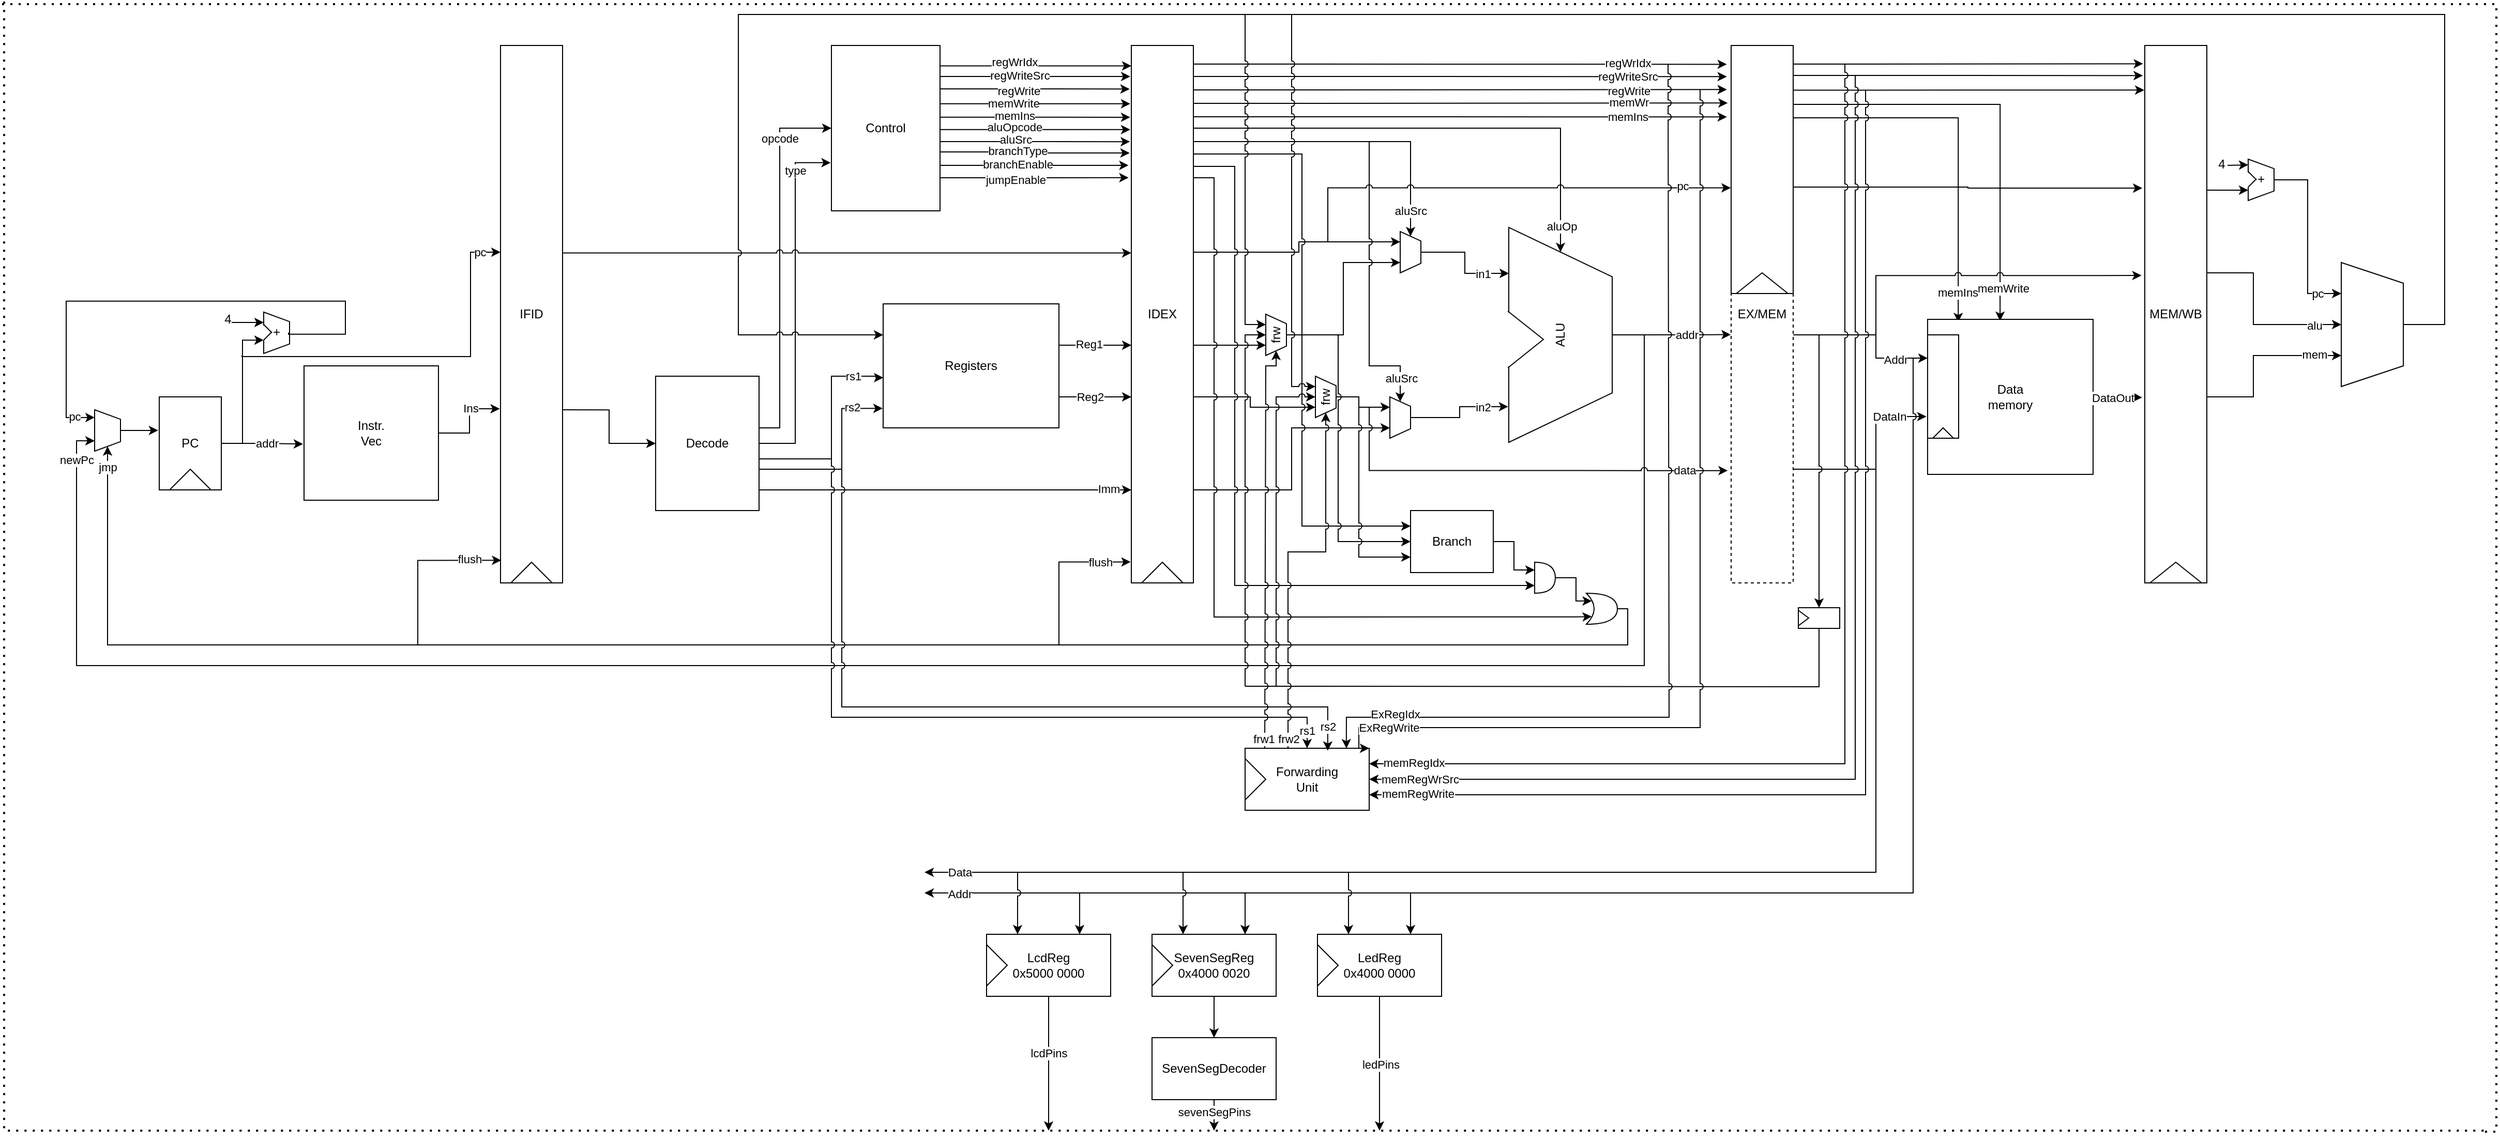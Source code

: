 <mxfile version="22.1.21" type="google">
  <diagram name="Page-1" id="IXaNWx7M7U6oU7brukCO">
    <mxGraphModel grid="1" page="1" gridSize="10" guides="1" tooltips="1" connect="1" arrows="1" fold="1" pageScale="1" pageWidth="850" pageHeight="1100" math="0" shadow="0">
      <root>
        <mxCell id="0" />
        <mxCell id="1" parent="0" />
        <mxCell id="Hjs_BTQ6o8FuL1FfB40C-4" value="" style="group" vertex="1" connectable="0" parent="1">
          <mxGeometry x="190" y="140" width="60" height="90" as="geometry" />
        </mxCell>
        <mxCell id="Hjs_BTQ6o8FuL1FfB40C-1" value="PC" style="rounded=0;whiteSpace=wrap;html=1;" vertex="1" parent="Hjs_BTQ6o8FuL1FfB40C-4">
          <mxGeometry width="60" height="90" as="geometry" />
        </mxCell>
        <mxCell id="Hjs_BTQ6o8FuL1FfB40C-2" value="" style="triangle;whiteSpace=wrap;html=1;rotation=-90;" vertex="1" parent="Hjs_BTQ6o8FuL1FfB40C-4">
          <mxGeometry x="20" y="60" width="20" height="40" as="geometry" />
        </mxCell>
        <mxCell id="Hjs_BTQ6o8FuL1FfB40C-10" value="" style="verticalLabelPosition=middle;verticalAlign=middle;html=1;shape=trapezoid;perimeter=trapezoidPerimeter;whiteSpace=wrap;size=0.23;arcSize=10;flipV=1;labelPosition=center;align=center;rotation=-90;" vertex="1" parent="1">
          <mxGeometry x="120" y="160" width="40" height="25" as="geometry" />
        </mxCell>
        <mxCell id="Hjs_BTQ6o8FuL1FfB40C-11" style="edgeStyle=orthogonalEdgeStyle;rounded=0;orthogonalLoop=1;jettySize=auto;html=1;entryX=-0.018;entryY=0.36;entryDx=0;entryDy=0;entryPerimeter=0;" edge="1" parent="1" source="Hjs_BTQ6o8FuL1FfB40C-10" target="Hjs_BTQ6o8FuL1FfB40C-1">
          <mxGeometry relative="1" as="geometry" />
        </mxCell>
        <mxCell id="Hjs_BTQ6o8FuL1FfB40C-13" style="edgeStyle=orthogonalEdgeStyle;rounded=0;orthogonalLoop=1;jettySize=auto;html=1;entryX=0.323;entryY=1.001;entryDx=0;entryDy=0;entryPerimeter=0;" edge="1" parent="1" source="Hjs_BTQ6o8FuL1FfB40C-1" target="Hjs_BTQ6o8FuL1FfB40C-12">
          <mxGeometry relative="1" as="geometry" />
        </mxCell>
        <mxCell id="Hjs_BTQ6o8FuL1FfB40C-26" value="" style="group" vertex="1" connectable="0" parent="1">
          <mxGeometry x="291" y="58" width="25" height="40" as="geometry" />
        </mxCell>
        <mxCell id="Hjs_BTQ6o8FuL1FfB40C-12" value="+" style="verticalLabelPosition=middle;verticalAlign=middle;html=1;shape=trapezoid;perimeter=trapezoidPerimeter;whiteSpace=wrap;size=0.23;arcSize=10;flipV=1;labelPosition=center;align=center;rotation=-90;" vertex="1" parent="Hjs_BTQ6o8FuL1FfB40C-26">
          <mxGeometry x="-7.5" y="7.5" width="40" height="25" as="geometry" />
        </mxCell>
        <mxCell id="Hjs_BTQ6o8FuL1FfB40C-14" value="" style="triangle;whiteSpace=wrap;html=1;strokeColor=#ffffff;" vertex="1" parent="Hjs_BTQ6o8FuL1FfB40C-26">
          <mxGeometry x="1.776e-15" y="13.75" width="7" height="12.5" as="geometry" />
        </mxCell>
        <mxCell id="Hjs_BTQ6o8FuL1FfB40C-23" value="" style="endArrow=none;html=1;rounded=0;" edge="1" parent="Hjs_BTQ6o8FuL1FfB40C-26">
          <mxGeometry width="50" height="50" relative="1" as="geometry">
            <mxPoint x="8.0" y="20" as="sourcePoint" />
            <mxPoint x="1.776e-15" y="12" as="targetPoint" />
          </mxGeometry>
        </mxCell>
        <mxCell id="Hjs_BTQ6o8FuL1FfB40C-21" value="" style="endArrow=none;html=1;rounded=0;" edge="1" parent="Hjs_BTQ6o8FuL1FfB40C-26">
          <mxGeometry width="50" height="50" relative="1" as="geometry">
            <mxPoint x="1.776e-15" y="27" as="sourcePoint" />
            <mxPoint x="8.0" y="19" as="targetPoint" />
          </mxGeometry>
        </mxCell>
        <mxCell id="Hjs_BTQ6o8FuL1FfB40C-27" value="" style="endArrow=classic;html=1;rounded=0;entryX=0.75;entryY=0;entryDx=0;entryDy=0;" edge="1" parent="1" target="Hjs_BTQ6o8FuL1FfB40C-12">
          <mxGeometry width="50" height="50" relative="1" as="geometry">
            <mxPoint x="260" y="68" as="sourcePoint" />
            <mxPoint x="320" y="100" as="targetPoint" />
          </mxGeometry>
        </mxCell>
        <mxCell id="Hjs_BTQ6o8FuL1FfB40C-28" value="4" style="text;html=1;align=center;verticalAlign=middle;resizable=0;points=[];autosize=1;strokeColor=none;fillColor=none;" vertex="1" parent="1">
          <mxGeometry x="241" y="50" width="30" height="30" as="geometry" />
        </mxCell>
        <mxCell id="Hjs_BTQ6o8FuL1FfB40C-34" style="edgeStyle=orthogonalEdgeStyle;rounded=0;orthogonalLoop=1;jettySize=auto;html=1;jumpStyle=none;entryX=0.798;entryY=0.998;entryDx=0;entryDy=0;entryPerimeter=0;" edge="1" parent="1">
          <mxGeometry relative="1" as="geometry">
            <mxPoint x="127.55" y="159.99" as="targetPoint" />
            <mxPoint x="315" y="77.91" as="sourcePoint" />
            <Array as="points">
              <mxPoint x="315" y="79.41" />
              <mxPoint x="370" y="79.41" />
              <mxPoint x="370" y="47.41" />
              <mxPoint x="100" y="47.41" />
              <mxPoint x="100" y="160.41" />
            </Array>
          </mxGeometry>
        </mxCell>
        <mxCell id="wosFcNRlOpJEMxotf_Ig-81" value="pc" style="edgeLabel;html=1;align=center;verticalAlign=middle;resizable=0;points=[];" connectable="0" vertex="1" parent="Hjs_BTQ6o8FuL1FfB40C-34">
          <mxGeometry x="0.897" y="1" relative="1" as="geometry">
            <mxPoint x="6" as="offset" />
          </mxGeometry>
        </mxCell>
        <mxCell id="Hjs_BTQ6o8FuL1FfB40C-38" value="&lt;div&gt;Instr.&lt;/div&gt;&lt;div&gt;Vec&lt;br&gt;&lt;/div&gt;" style="whiteSpace=wrap;html=1;aspect=fixed;" vertex="1" parent="1">
          <mxGeometry x="330" y="110" width="130" height="130" as="geometry" />
        </mxCell>
        <mxCell id="Hjs_BTQ6o8FuL1FfB40C-39" style="edgeStyle=orthogonalEdgeStyle;rounded=0;orthogonalLoop=1;jettySize=auto;html=1;entryX=-0.008;entryY=0.582;entryDx=0;entryDy=0;entryPerimeter=0;" edge="1" parent="1" source="Hjs_BTQ6o8FuL1FfB40C-1" target="Hjs_BTQ6o8FuL1FfB40C-38">
          <mxGeometry relative="1" as="geometry">
            <mxPoint x="420" y="185" as="targetPoint" />
          </mxGeometry>
        </mxCell>
        <mxCell id="Hjs_BTQ6o8FuL1FfB40C-40" value="addr" style="edgeLabel;html=1;align=center;verticalAlign=middle;resizable=0;points=[];" vertex="1" connectable="0" parent="Hjs_BTQ6o8FuL1FfB40C-39">
          <mxGeometry x="0.122" relative="1" as="geometry">
            <mxPoint y="-1" as="offset" />
          </mxGeometry>
        </mxCell>
        <mxCell id="Hjs_BTQ6o8FuL1FfB40C-45" value="IFID" style="rounded=0;whiteSpace=wrap;html=1;" vertex="1" parent="1">
          <mxGeometry x="520" y="-200" width="60" height="520" as="geometry" />
        </mxCell>
        <mxCell id="Hjs_BTQ6o8FuL1FfB40C-46" value="" style="triangle;whiteSpace=wrap;html=1;rotation=-90;" vertex="1" parent="1">
          <mxGeometry x="540" y="290" width="20" height="40" as="geometry" />
        </mxCell>
        <mxCell id="Hjs_BTQ6o8FuL1FfB40C-47" value="" style="endArrow=classic;html=1;rounded=0;edgeStyle=orthogonalEdgeStyle;" edge="1" parent="1">
          <mxGeometry width="50" height="50" relative="1" as="geometry">
            <mxPoint x="270" y="100" as="sourcePoint" />
            <mxPoint x="520" as="targetPoint" />
            <Array as="points">
              <mxPoint x="270" y="101" />
              <mxPoint x="491" y="101" />
              <mxPoint x="491" />
            </Array>
          </mxGeometry>
        </mxCell>
        <mxCell id="Hjs_BTQ6o8FuL1FfB40C-56" value="&lt;div&gt;pc&lt;/div&gt;" style="edgeLabel;html=1;align=center;verticalAlign=middle;resizable=0;points=[];" vertex="1" connectable="0" parent="Hjs_BTQ6o8FuL1FfB40C-47">
          <mxGeometry x="0.715" y="1" relative="1" as="geometry">
            <mxPoint x="10" y="-21" as="offset" />
          </mxGeometry>
        </mxCell>
        <mxCell id="Hjs_BTQ6o8FuL1FfB40C-49" style="edgeStyle=orthogonalEdgeStyle;rounded=0;orthogonalLoop=1;jettySize=auto;html=1;entryX=-0.012;entryY=0.676;entryDx=0;entryDy=0;entryPerimeter=0;" edge="1" parent="1" source="Hjs_BTQ6o8FuL1FfB40C-38" target="Hjs_BTQ6o8FuL1FfB40C-45">
          <mxGeometry relative="1" as="geometry" />
        </mxCell>
        <mxCell id="Hjs_BTQ6o8FuL1FfB40C-50" value="Ins" style="edgeLabel;html=1;align=center;verticalAlign=middle;resizable=0;points=[];" vertex="1" connectable="0" parent="Hjs_BTQ6o8FuL1FfB40C-49">
          <mxGeometry x="0.311" y="1" relative="1" as="geometry">
            <mxPoint as="offset" />
          </mxGeometry>
        </mxCell>
        <mxCell id="wosFcNRlOpJEMxotf_Ig-2" style="edgeStyle=orthogonalEdgeStyle;rounded=0;orthogonalLoop=1;jettySize=auto;html=1;entryX=0.001;entryY=0.595;entryDx=0;entryDy=0;entryPerimeter=0;" edge="1" parent="1" target="Hjs_BTQ6o8FuL1FfB40C-53">
          <mxGeometry relative="1" as="geometry">
            <mxPoint x="770" y="205.029" as="sourcePoint" />
            <mxPoint x="890" y="71" as="targetPoint" />
            <Array as="points">
              <mxPoint x="770" y="200" />
              <mxPoint x="840" y="200" />
              <mxPoint x="840" y="120" />
              <mxPoint x="883" y="120" />
              <mxPoint x="883" y="121" />
            </Array>
          </mxGeometry>
        </mxCell>
        <mxCell id="wosFcNRlOpJEMxotf_Ig-5" value="rs1" style="edgeLabel;html=1;align=center;verticalAlign=middle;resizable=0;points=[];" connectable="0" vertex="1" parent="wosFcNRlOpJEMxotf_Ig-2">
          <mxGeometry x="0.507" y="1" relative="1" as="geometry">
            <mxPoint x="20" y="1" as="offset" />
          </mxGeometry>
        </mxCell>
        <mxCell id="wosFcNRlOpJEMxotf_Ig-7" style="edgeStyle=orthogonalEdgeStyle;rounded=0;orthogonalLoop=1;jettySize=auto;html=1;entryX=0;entryY=0.5;entryDx=0;entryDy=0;" edge="1" parent="1" source="Hjs_BTQ6o8FuL1FfB40C-52" target="wosFcNRlOpJEMxotf_Ig-3">
          <mxGeometry relative="1" as="geometry">
            <Array as="points">
              <mxPoint x="790" y="170" />
              <mxPoint x="790" y="-120" />
            </Array>
          </mxGeometry>
        </mxCell>
        <mxCell id="wosFcNRlOpJEMxotf_Ig-9" value="opcode" style="edgeLabel;html=1;align=center;verticalAlign=middle;resizable=0;points=[];" connectable="0" vertex="1" parent="wosFcNRlOpJEMxotf_Ig-7">
          <mxGeometry x="0.419" relative="1" as="geometry">
            <mxPoint y="-45" as="offset" />
          </mxGeometry>
        </mxCell>
        <mxCell id="Hjs_BTQ6o8FuL1FfB40C-52" value="Decode" style="rounded=0;whiteSpace=wrap;html=1;" vertex="1" parent="1">
          <mxGeometry x="670" y="120" width="100" height="130" as="geometry" />
        </mxCell>
        <mxCell id="Hjs_BTQ6o8FuL1FfB40C-53" value="Registers" style="rounded=0;whiteSpace=wrap;html=1;" vertex="1" parent="1">
          <mxGeometry x="890" y="50" width="170" height="120" as="geometry" />
        </mxCell>
        <mxCell id="Hjs_BTQ6o8FuL1FfB40C-57" style="edgeStyle=orthogonalEdgeStyle;rounded=0;orthogonalLoop=1;jettySize=auto;html=1;entryX=1.008;entryY=0.678;entryDx=0;entryDy=0;entryPerimeter=0;endArrow=none;endFill=0;startArrow=classic;startFill=1;" edge="1" parent="1" source="Hjs_BTQ6o8FuL1FfB40C-52" target="Hjs_BTQ6o8FuL1FfB40C-45">
          <mxGeometry relative="1" as="geometry" />
        </mxCell>
        <mxCell id="wosFcNRlOpJEMxotf_Ig-1" style="edgeStyle=orthogonalEdgeStyle;rounded=0;orthogonalLoop=1;jettySize=auto;html=1;entryX=-0.003;entryY=0.843;entryDx=0;entryDy=0;entryPerimeter=0;" edge="1" parent="1" source="Hjs_BTQ6o8FuL1FfB40C-52" target="Hjs_BTQ6o8FuL1FfB40C-53">
          <mxGeometry relative="1" as="geometry">
            <Array as="points">
              <mxPoint x="850" y="210" />
              <mxPoint x="850" y="151" />
            </Array>
          </mxGeometry>
        </mxCell>
        <mxCell id="wosFcNRlOpJEMxotf_Ig-6" value="rs2" style="edgeLabel;html=1;align=center;verticalAlign=middle;resizable=0;points=[];" connectable="0" vertex="1" parent="wosFcNRlOpJEMxotf_Ig-1">
          <mxGeometry x="0.346" relative="1" as="geometry">
            <mxPoint x="10" y="-20" as="offset" />
          </mxGeometry>
        </mxCell>
        <mxCell id="wosFcNRlOpJEMxotf_Ig-22" style="edgeStyle=orthogonalEdgeStyle;rounded=0;orthogonalLoop=1;jettySize=auto;html=1;" edge="1" parent="1" source="wosFcNRlOpJEMxotf_Ig-3">
          <mxGeometry relative="1" as="geometry">
            <mxPoint x="1128.944" y="-143.611" as="targetPoint" />
            <Array as="points">
              <mxPoint x="1037" y="-143" />
            </Array>
          </mxGeometry>
        </mxCell>
        <mxCell id="wosFcNRlOpJEMxotf_Ig-35" value="memWrite" style="edgeLabel;html=1;align=center;verticalAlign=middle;resizable=0;points=[];" connectable="0" vertex="1" parent="wosFcNRlOpJEMxotf_Ig-22">
          <mxGeometry x="-0.228" y="1" relative="1" as="geometry">
            <mxPoint as="offset" />
          </mxGeometry>
        </mxCell>
        <mxCell id="wosFcNRlOpJEMxotf_Ig-23" style="edgeStyle=orthogonalEdgeStyle;rounded=0;orthogonalLoop=1;jettySize=auto;html=1;" edge="1" parent="1" source="wosFcNRlOpJEMxotf_Ig-3">
          <mxGeometry relative="1" as="geometry">
            <mxPoint x="1128.944" y="-130.556" as="targetPoint" />
            <Array as="points">
              <mxPoint x="1037" y="-130" />
            </Array>
          </mxGeometry>
        </mxCell>
        <mxCell id="wosFcNRlOpJEMxotf_Ig-34" value="memIns" style="edgeLabel;html=1;align=center;verticalAlign=middle;resizable=0;points=[];" connectable="0" vertex="1" parent="wosFcNRlOpJEMxotf_Ig-23">
          <mxGeometry x="-0.212" y="1" relative="1" as="geometry">
            <mxPoint x="-1" y="-1" as="offset" />
          </mxGeometry>
        </mxCell>
        <mxCell id="wosFcNRlOpJEMxotf_Ig-24" style="edgeStyle=orthogonalEdgeStyle;rounded=0;orthogonalLoop=1;jettySize=auto;html=1;" edge="1" parent="1" source="wosFcNRlOpJEMxotf_Ig-3">
          <mxGeometry relative="1" as="geometry">
            <mxPoint x="1128.944" y="-118.611" as="targetPoint" />
            <Array as="points">
              <mxPoint x="1037" y="-118" />
            </Array>
          </mxGeometry>
        </mxCell>
        <mxCell id="wosFcNRlOpJEMxotf_Ig-33" value="aluOpcode" style="edgeLabel;html=1;align=center;verticalAlign=middle;resizable=0;points=[];" connectable="0" vertex="1" parent="wosFcNRlOpJEMxotf_Ig-24">
          <mxGeometry x="-0.222" y="2" relative="1" as="geometry">
            <mxPoint y="-1" as="offset" />
          </mxGeometry>
        </mxCell>
        <mxCell id="wosFcNRlOpJEMxotf_Ig-26" style="edgeStyle=orthogonalEdgeStyle;rounded=0;orthogonalLoop=1;jettySize=auto;html=1;entryX=-0.027;entryY=0.2;entryDx=0;entryDy=0;entryPerimeter=0;" edge="1" parent="1" source="wosFcNRlOpJEMxotf_Ig-3" target="wosFcNRlOpJEMxotf_Ig-10">
          <mxGeometry relative="1" as="geometry">
            <mxPoint x="1120" y="-97" as="targetPoint" />
            <Array as="points">
              <mxPoint x="1037" y="-97" />
            </Array>
          </mxGeometry>
        </mxCell>
        <mxCell id="wosFcNRlOpJEMxotf_Ig-31" value="branchType" style="edgeLabel;html=1;align=center;verticalAlign=middle;resizable=0;points=[];" connectable="0" vertex="1" parent="wosFcNRlOpJEMxotf_Ig-26">
          <mxGeometry x="-0.275" y="1" relative="1" as="geometry">
            <mxPoint x="8" as="offset" />
          </mxGeometry>
        </mxCell>
        <mxCell id="wosFcNRlOpJEMxotf_Ig-3" value="Control" style="rounded=0;whiteSpace=wrap;html=1;" vertex="1" parent="1">
          <mxGeometry x="840" y="-200" width="105" height="160" as="geometry" />
        </mxCell>
        <mxCell id="wosFcNRlOpJEMxotf_Ig-4" style="edgeStyle=orthogonalEdgeStyle;rounded=0;orthogonalLoop=1;jettySize=auto;html=1;entryX=-0.007;entryY=0.709;entryDx=0;entryDy=0;entryPerimeter=0;" edge="1" parent="1" source="Hjs_BTQ6o8FuL1FfB40C-52" target="wosFcNRlOpJEMxotf_Ig-3">
          <mxGeometry relative="1" as="geometry" />
        </mxCell>
        <mxCell id="wosFcNRlOpJEMxotf_Ig-8" value="type" style="edgeLabel;html=1;align=center;verticalAlign=middle;resizable=0;points=[];" connectable="0" vertex="1" parent="wosFcNRlOpJEMxotf_Ig-4">
          <mxGeometry x="0.571" relative="1" as="geometry">
            <mxPoint y="-32" as="offset" />
          </mxGeometry>
        </mxCell>
        <mxCell id="wosFcNRlOpJEMxotf_Ig-60" style="edgeStyle=orthogonalEdgeStyle;rounded=0;orthogonalLoop=1;jettySize=auto;html=1;entryX=0.25;entryY=0;entryDx=0;entryDy=0;" edge="1" parent="1" source="wosFcNRlOpJEMxotf_Ig-10" target="wosFcNRlOpJEMxotf_Ig-50">
          <mxGeometry relative="1" as="geometry">
            <Array as="points">
              <mxPoint x="1200" y="90" />
              <mxPoint x="1200" y="90" />
            </Array>
          </mxGeometry>
        </mxCell>
        <mxCell id="wosFcNRlOpJEMxotf_Ig-61" style="edgeStyle=orthogonalEdgeStyle;rounded=0;orthogonalLoop=1;jettySize=auto;html=1;entryX=0.25;entryY=0;entryDx=0;entryDy=0;" edge="1" parent="1" source="wosFcNRlOpJEMxotf_Ig-10" target="wosFcNRlOpJEMxotf_Ig-51">
          <mxGeometry relative="1" as="geometry">
            <Array as="points">
              <mxPoint x="1245" y="140" />
              <mxPoint x="1245" y="150" />
            </Array>
          </mxGeometry>
        </mxCell>
        <mxCell id="wosFcNRlOpJEMxotf_Ig-62" style="edgeStyle=orthogonalEdgeStyle;rounded=0;orthogonalLoop=1;jettySize=auto;html=1;entryX=0.75;entryY=0;entryDx=0;entryDy=0;jumpStyle=arc;" edge="1" parent="1" source="wosFcNRlOpJEMxotf_Ig-10" target="wosFcNRlOpJEMxotf_Ig-53">
          <mxGeometry relative="1" as="geometry">
            <Array as="points">
              <mxPoint x="1292" />
              <mxPoint x="1292" y="-10" />
            </Array>
          </mxGeometry>
        </mxCell>
        <mxCell id="wosFcNRlOpJEMxotf_Ig-63" style="edgeStyle=orthogonalEdgeStyle;rounded=0;orthogonalLoop=1;jettySize=auto;html=1;entryX=0.25;entryY=0;entryDx=0;entryDy=0;" edge="1" parent="1" source="wosFcNRlOpJEMxotf_Ig-10" target="wosFcNRlOpJEMxotf_Ig-55">
          <mxGeometry relative="1" as="geometry">
            <Array as="points">
              <mxPoint x="1285" y="230" />
              <mxPoint x="1285" y="170" />
            </Array>
          </mxGeometry>
        </mxCell>
        <mxCell id="wosFcNRlOpJEMxotf_Ig-64" style="edgeStyle=orthogonalEdgeStyle;rounded=0;orthogonalLoop=1;jettySize=auto;html=1;" edge="1" parent="1" source="wosFcNRlOpJEMxotf_Ig-10" target="wosFcNRlOpJEMxotf_Ig-53">
          <mxGeometry relative="1" as="geometry">
            <Array as="points">
              <mxPoint x="1400" y="-107" />
            </Array>
          </mxGeometry>
        </mxCell>
        <mxCell id="LMC3JeOJ01J2Opj6Jf-o-101" value="aluSrc" style="edgeLabel;html=1;align=center;verticalAlign=middle;resizable=0;points=[];" connectable="0" vertex="1" parent="wosFcNRlOpJEMxotf_Ig-64">
          <mxGeometry x="0.793" relative="1" as="geometry">
            <mxPoint y="6" as="offset" />
          </mxGeometry>
        </mxCell>
        <mxCell id="wosFcNRlOpJEMxotf_Ig-67" style="edgeStyle=orthogonalEdgeStyle;rounded=0;orthogonalLoop=1;jettySize=auto;html=1;entryX=1;entryY=0.5;entryDx=0;entryDy=0;" edge="1" parent="1" source="wosFcNRlOpJEMxotf_Ig-10" target="wosFcNRlOpJEMxotf_Ig-41">
          <mxGeometry relative="1" as="geometry">
            <Array as="points">
              <mxPoint x="1545" y="-120" />
            </Array>
          </mxGeometry>
        </mxCell>
        <mxCell id="LMC3JeOJ01J2Opj6Jf-o-97" value="aluOp" style="edgeLabel;html=1;align=center;verticalAlign=middle;resizable=0;points=[];" connectable="0" vertex="1" parent="wosFcNRlOpJEMxotf_Ig-67">
          <mxGeometry x="0.895" y="1" relative="1" as="geometry">
            <mxPoint as="offset" />
          </mxGeometry>
        </mxCell>
        <mxCell id="wosFcNRlOpJEMxotf_Ig-69" style="edgeStyle=orthogonalEdgeStyle;rounded=0;orthogonalLoop=1;jettySize=auto;html=1;entryX=0;entryY=0.25;entryDx=0;entryDy=0;jumpStyle=arc;" edge="1" parent="1" source="wosFcNRlOpJEMxotf_Ig-10" target="wosFcNRlOpJEMxotf_Ig-68">
          <mxGeometry relative="1" as="geometry">
            <Array as="points">
              <mxPoint x="1295" y="-95" />
              <mxPoint x="1295" y="265" />
            </Array>
          </mxGeometry>
        </mxCell>
        <mxCell id="wosFcNRlOpJEMxotf_Ig-75" style="edgeStyle=orthogonalEdgeStyle;rounded=0;orthogonalLoop=1;jettySize=auto;html=1;entryX=0.175;entryY=0.75;entryDx=0;entryDy=0;entryPerimeter=0;jumpStyle=arc;" edge="1" parent="1" source="wosFcNRlOpJEMxotf_Ig-10" target="wosFcNRlOpJEMxotf_Ig-74">
          <mxGeometry relative="1" as="geometry">
            <mxPoint x="1530" y="334.571" as="targetPoint" />
            <Array as="points">
              <mxPoint x="1210" y="-72" />
              <mxPoint x="1210" y="353" />
              <mxPoint x="1565" y="353" />
            </Array>
          </mxGeometry>
        </mxCell>
        <mxCell id="wosFcNRlOpJEMxotf_Ig-10" value="IDEX" style="rounded=0;whiteSpace=wrap;html=1;" vertex="1" parent="1">
          <mxGeometry x="1130" y="-200" width="60" height="520" as="geometry" />
        </mxCell>
        <mxCell id="wosFcNRlOpJEMxotf_Ig-11" style="edgeStyle=orthogonalEdgeStyle;rounded=0;orthogonalLoop=1;jettySize=auto;html=1;jumpStyle=arc;entryX=0;entryY=0.386;entryDx=0;entryDy=0;entryPerimeter=0;" edge="1" parent="1" source="Hjs_BTQ6o8FuL1FfB40C-45" target="wosFcNRlOpJEMxotf_Ig-10">
          <mxGeometry relative="1" as="geometry">
            <mxPoint x="1126" y="1" as="targetPoint" />
            <Array as="points">
              <mxPoint x="855" />
            </Array>
          </mxGeometry>
        </mxCell>
        <mxCell id="wosFcNRlOpJEMxotf_Ig-12" style="edgeStyle=orthogonalEdgeStyle;rounded=0;orthogonalLoop=1;jettySize=auto;html=1;" edge="1" parent="1" source="Hjs_BTQ6o8FuL1FfB40C-52">
          <mxGeometry relative="1" as="geometry">
            <mxPoint x="1130" y="230" as="targetPoint" />
            <Array as="points">
              <mxPoint x="1129" y="230" />
            </Array>
          </mxGeometry>
        </mxCell>
        <mxCell id="wosFcNRlOpJEMxotf_Ig-13" value="Imm" style="edgeLabel;html=1;align=center;verticalAlign=middle;resizable=0;points=[];" connectable="0" vertex="1" parent="wosFcNRlOpJEMxotf_Ig-12">
          <mxGeometry x="0.877" y="1" relative="1" as="geometry">
            <mxPoint as="offset" />
          </mxGeometry>
        </mxCell>
        <mxCell id="wosFcNRlOpJEMxotf_Ig-14" style="edgeStyle=orthogonalEdgeStyle;rounded=0;orthogonalLoop=1;jettySize=auto;html=1;" edge="1" parent="1" source="Hjs_BTQ6o8FuL1FfB40C-53">
          <mxGeometry relative="1" as="geometry">
            <mxPoint x="1130" y="90" as="targetPoint" />
            <Array as="points">
              <mxPoint x="1128" y="90" />
            </Array>
          </mxGeometry>
        </mxCell>
        <mxCell id="wosFcNRlOpJEMxotf_Ig-16" value="Reg1" style="edgeLabel;html=1;align=center;verticalAlign=middle;resizable=0;points=[];" connectable="0" vertex="1" parent="wosFcNRlOpJEMxotf_Ig-14">
          <mxGeometry x="-0.171" y="1" relative="1" as="geometry">
            <mxPoint as="offset" />
          </mxGeometry>
        </mxCell>
        <mxCell id="wosFcNRlOpJEMxotf_Ig-15" style="edgeStyle=orthogonalEdgeStyle;rounded=0;orthogonalLoop=1;jettySize=auto;html=1;" edge="1" parent="1" source="Hjs_BTQ6o8FuL1FfB40C-53">
          <mxGeometry relative="1" as="geometry">
            <mxPoint x="1130" y="140" as="targetPoint" />
            <Array as="points">
              <mxPoint x="1128" y="140" />
            </Array>
          </mxGeometry>
        </mxCell>
        <mxCell id="wosFcNRlOpJEMxotf_Ig-17" value="Reg2" style="edgeLabel;html=1;align=center;verticalAlign=middle;resizable=0;points=[];" connectable="0" vertex="1" parent="wosFcNRlOpJEMxotf_Ig-15">
          <mxGeometry x="-0.465" y="2" relative="1" as="geometry">
            <mxPoint x="11" y="2" as="offset" />
          </mxGeometry>
        </mxCell>
        <mxCell id="wosFcNRlOpJEMxotf_Ig-19" style="edgeStyle=orthogonalEdgeStyle;rounded=0;orthogonalLoop=1;jettySize=auto;html=1;entryX=0;entryY=0.038;entryDx=0;entryDy=0;entryPerimeter=0;" edge="1" parent="1" source="wosFcNRlOpJEMxotf_Ig-3" target="wosFcNRlOpJEMxotf_Ig-10">
          <mxGeometry relative="1" as="geometry">
            <Array as="points">
              <mxPoint x="1038" y="-180" />
            </Array>
          </mxGeometry>
        </mxCell>
        <mxCell id="wosFcNRlOpJEMxotf_Ig-38" value="regWrIdx" style="edgeLabel;html=1;align=center;verticalAlign=middle;resizable=0;points=[];" connectable="0" vertex="1" parent="wosFcNRlOpJEMxotf_Ig-19">
          <mxGeometry x="-0.222" relative="1" as="geometry">
            <mxPoint y="-4" as="offset" />
          </mxGeometry>
        </mxCell>
        <mxCell id="wosFcNRlOpJEMxotf_Ig-20" style="edgeStyle=orthogonalEdgeStyle;rounded=0;orthogonalLoop=1;jettySize=auto;html=1;" edge="1" parent="1" source="wosFcNRlOpJEMxotf_Ig-3">
          <mxGeometry relative="1" as="geometry">
            <mxPoint x="1129" y="-170" as="targetPoint" />
            <Array as="points">
              <mxPoint x="1129" y="-170" />
            </Array>
          </mxGeometry>
        </mxCell>
        <mxCell id="wosFcNRlOpJEMxotf_Ig-37" value="regWriteSrc" style="edgeLabel;html=1;align=center;verticalAlign=middle;resizable=0;points=[];" connectable="0" vertex="1" parent="wosFcNRlOpJEMxotf_Ig-20">
          <mxGeometry x="-0.161" y="1" relative="1" as="geometry">
            <mxPoint as="offset" />
          </mxGeometry>
        </mxCell>
        <mxCell id="wosFcNRlOpJEMxotf_Ig-21" style="edgeStyle=orthogonalEdgeStyle;rounded=0;orthogonalLoop=1;jettySize=auto;html=1;entryX=-0.027;entryY=0.081;entryDx=0;entryDy=0;entryPerimeter=0;" edge="1" parent="1" source="wosFcNRlOpJEMxotf_Ig-3" target="wosFcNRlOpJEMxotf_Ig-10">
          <mxGeometry relative="1" as="geometry">
            <Array as="points">
              <mxPoint x="985" y="-158" />
              <mxPoint x="985" y="-158" />
            </Array>
          </mxGeometry>
        </mxCell>
        <mxCell id="wosFcNRlOpJEMxotf_Ig-36" value="regWrite" style="edgeLabel;html=1;align=center;verticalAlign=middle;resizable=0;points=[];" connectable="0" vertex="1" parent="wosFcNRlOpJEMxotf_Ig-21">
          <mxGeometry x="-0.147" y="1" relative="1" as="geometry">
            <mxPoint x="-2" y="3" as="offset" />
          </mxGeometry>
        </mxCell>
        <mxCell id="wosFcNRlOpJEMxotf_Ig-25" style="edgeStyle=orthogonalEdgeStyle;rounded=0;orthogonalLoop=1;jettySize=auto;html=1;entryX=-0.022;entryY=0.179;entryDx=0;entryDy=0;entryPerimeter=0;" edge="1" parent="1" source="wosFcNRlOpJEMxotf_Ig-3" target="wosFcNRlOpJEMxotf_Ig-10">
          <mxGeometry relative="1" as="geometry">
            <Array as="points">
              <mxPoint x="991" y="-107" />
              <mxPoint x="991" y="-107" />
            </Array>
          </mxGeometry>
        </mxCell>
        <mxCell id="wosFcNRlOpJEMxotf_Ig-32" value="aluSrc" style="edgeLabel;html=1;align=center;verticalAlign=middle;resizable=0;points=[];" connectable="0" vertex="1" parent="wosFcNRlOpJEMxotf_Ig-25">
          <mxGeometry x="-0.206" y="2" relative="1" as="geometry">
            <mxPoint as="offset" />
          </mxGeometry>
        </mxCell>
        <mxCell id="wosFcNRlOpJEMxotf_Ig-27" style="edgeStyle=orthogonalEdgeStyle;rounded=0;orthogonalLoop=1;jettySize=auto;html=1;entryX=-0.045;entryY=0.223;entryDx=0;entryDy=0;entryPerimeter=0;" edge="1" parent="1" source="wosFcNRlOpJEMxotf_Ig-3" target="wosFcNRlOpJEMxotf_Ig-10">
          <mxGeometry relative="1" as="geometry">
            <Array as="points">
              <mxPoint x="1038" y="-84" />
              <mxPoint x="1038" y="-84" />
            </Array>
          </mxGeometry>
        </mxCell>
        <mxCell id="wosFcNRlOpJEMxotf_Ig-30" value="branchEnable" style="edgeLabel;html=1;align=center;verticalAlign=middle;resizable=0;points=[];" connectable="0" vertex="1" parent="wosFcNRlOpJEMxotf_Ig-27">
          <mxGeometry x="-0.344" y="1" relative="1" as="geometry">
            <mxPoint x="15" as="offset" />
          </mxGeometry>
        </mxCell>
        <mxCell id="wosFcNRlOpJEMxotf_Ig-28" style="edgeStyle=orthogonalEdgeStyle;rounded=0;orthogonalLoop=1;jettySize=auto;html=1;entryX=-0.045;entryY=0.246;entryDx=0;entryDy=0;entryPerimeter=0;" edge="1" parent="1" source="wosFcNRlOpJEMxotf_Ig-3" target="wosFcNRlOpJEMxotf_Ig-10">
          <mxGeometry relative="1" as="geometry">
            <Array as="points">
              <mxPoint x="995" y="-72" />
              <mxPoint x="995" y="-72" />
            </Array>
          </mxGeometry>
        </mxCell>
        <mxCell id="wosFcNRlOpJEMxotf_Ig-29" value="jumpEnable" style="edgeLabel;html=1;align=center;verticalAlign=middle;resizable=0;points=[];" connectable="0" vertex="1" parent="wosFcNRlOpJEMxotf_Ig-28">
          <mxGeometry x="-0.2" y="-2" relative="1" as="geometry">
            <mxPoint as="offset" />
          </mxGeometry>
        </mxCell>
        <mxCell id="wosFcNRlOpJEMxotf_Ig-40" value="" style="group" connectable="0" vertex="1" parent="1">
          <mxGeometry x="1480" width="130" height="160" as="geometry" />
        </mxCell>
        <mxCell id="wosFcNRlOpJEMxotf_Ig-41" value="ALU" style="verticalLabelPosition=middle;verticalAlign=middle;html=1;shape=trapezoid;perimeter=trapezoidPerimeter;whiteSpace=wrap;size=0.23;arcSize=10;flipV=1;labelPosition=center;align=center;rotation=-90;" vertex="1" parent="wosFcNRlOpJEMxotf_Ig-40">
          <mxGeometry x="-39.0" y="30" width="208" height="100" as="geometry" />
        </mxCell>
        <mxCell id="wosFcNRlOpJEMxotf_Ig-42" value="" style="triangle;whiteSpace=wrap;html=1;strokeColor=#ffffff;" vertex="1" parent="wosFcNRlOpJEMxotf_Ig-40">
          <mxGeometry x="10" y="55" width="36.4" height="59" as="geometry" />
        </mxCell>
        <mxCell id="wosFcNRlOpJEMxotf_Ig-43" value="" style="endArrow=none;html=1;rounded=0;" edge="1" parent="wosFcNRlOpJEMxotf_Ig-40">
          <mxGeometry width="50" height="50" relative="1" as="geometry">
            <mxPoint x="48" y="84" as="sourcePoint" />
            <mxPoint x="14.0" y="57" as="targetPoint" />
          </mxGeometry>
        </mxCell>
        <mxCell id="wosFcNRlOpJEMxotf_Ig-44" value="" style="endArrow=none;html=1;rounded=0;" edge="1" parent="wosFcNRlOpJEMxotf_Ig-40">
          <mxGeometry width="50" height="50" relative="1" as="geometry">
            <mxPoint x="14.0" y="112" as="sourcePoint" />
            <mxPoint x="49" y="84" as="targetPoint" />
          </mxGeometry>
        </mxCell>
        <mxCell id="wosFcNRlOpJEMxotf_Ig-56" style="edgeStyle=orthogonalEdgeStyle;rounded=0;orthogonalLoop=1;jettySize=auto;html=1;entryX=0.25;entryY=0;entryDx=0;entryDy=0;" edge="1" parent="1" source="wosFcNRlOpJEMxotf_Ig-50" target="wosFcNRlOpJEMxotf_Ig-53">
          <mxGeometry relative="1" as="geometry" />
        </mxCell>
        <mxCell id="wosFcNRlOpJEMxotf_Ig-50" value="frw" style="verticalLabelPosition=middle;verticalAlign=middle;html=1;shape=trapezoid;perimeter=trapezoidPerimeter;whiteSpace=wrap;size=0.23;arcSize=10;flipV=1;labelPosition=center;align=center;rotation=-90;" vertex="1" parent="1">
          <mxGeometry x="1250" y="70" width="40" height="20" as="geometry" />
        </mxCell>
        <mxCell id="wosFcNRlOpJEMxotf_Ig-57" style="edgeStyle=orthogonalEdgeStyle;rounded=0;orthogonalLoop=1;jettySize=auto;html=1;entryX=0.75;entryY=0;entryDx=0;entryDy=0;" edge="1" parent="1" source="wosFcNRlOpJEMxotf_Ig-51" target="wosFcNRlOpJEMxotf_Ig-55">
          <mxGeometry relative="1" as="geometry">
            <Array as="points">
              <mxPoint x="1350" y="140" />
              <mxPoint x="1350" y="150" />
            </Array>
          </mxGeometry>
        </mxCell>
        <mxCell id="wosFcNRlOpJEMxotf_Ig-51" value="frw" style="verticalLabelPosition=middle;verticalAlign=middle;html=1;shape=trapezoid;perimeter=trapezoidPerimeter;whiteSpace=wrap;size=0.23;arcSize=10;flipV=1;labelPosition=center;align=center;rotation=-90;" vertex="1" parent="1">
          <mxGeometry x="1298" y="130" width="40" height="20" as="geometry" />
        </mxCell>
        <mxCell id="wosFcNRlOpJEMxotf_Ig-53" value="" style="verticalLabelPosition=middle;verticalAlign=middle;html=1;shape=trapezoid;perimeter=trapezoidPerimeter;whiteSpace=wrap;size=0.23;arcSize=10;flipV=1;labelPosition=center;align=center;rotation=-90;" vertex="1" parent="1">
          <mxGeometry x="1380" y="-10" width="40" height="20" as="geometry" />
        </mxCell>
        <mxCell id="wosFcNRlOpJEMxotf_Ig-55" value="" style="verticalLabelPosition=middle;verticalAlign=middle;html=1;shape=trapezoid;perimeter=trapezoidPerimeter;whiteSpace=wrap;size=0.23;arcSize=10;flipV=1;labelPosition=center;align=center;rotation=-90;" vertex="1" parent="1">
          <mxGeometry x="1370" y="150" width="40" height="20" as="geometry" />
        </mxCell>
        <mxCell id="wosFcNRlOpJEMxotf_Ig-58" style="edgeStyle=orthogonalEdgeStyle;rounded=0;orthogonalLoop=1;jettySize=auto;html=1;entryX=0.166;entryY=1.006;entryDx=0;entryDy=0;entryPerimeter=0;" edge="1" parent="1" source="wosFcNRlOpJEMxotf_Ig-55" target="wosFcNRlOpJEMxotf_Ig-41">
          <mxGeometry relative="1" as="geometry" />
        </mxCell>
        <mxCell id="LMC3JeOJ01J2Opj6Jf-o-99" value="in2" style="edgeLabel;html=1;align=center;verticalAlign=middle;resizable=0;points=[];" connectable="0" vertex="1" parent="wosFcNRlOpJEMxotf_Ig-58">
          <mxGeometry x="0.379" y="-2" relative="1" as="geometry">
            <mxPoint x="8" y="-2" as="offset" />
          </mxGeometry>
        </mxCell>
        <mxCell id="wosFcNRlOpJEMxotf_Ig-59" style="edgeStyle=orthogonalEdgeStyle;rounded=0;orthogonalLoop=1;jettySize=auto;html=1;entryX=0.786;entryY=0.999;entryDx=0;entryDy=0;entryPerimeter=0;" edge="1" parent="1" source="wosFcNRlOpJEMxotf_Ig-53" target="wosFcNRlOpJEMxotf_Ig-41">
          <mxGeometry relative="1" as="geometry" />
        </mxCell>
        <mxCell id="LMC3JeOJ01J2Opj6Jf-o-98" value="in1" style="edgeLabel;html=1;align=center;verticalAlign=middle;resizable=0;points=[];" connectable="0" vertex="1" parent="wosFcNRlOpJEMxotf_Ig-59">
          <mxGeometry x="0.32" relative="1" as="geometry">
            <mxPoint x="11" as="offset" />
          </mxGeometry>
        </mxCell>
        <mxCell id="wosFcNRlOpJEMxotf_Ig-66" value="" style="endArrow=classic;html=1;rounded=0;entryX=1;entryY=0.5;entryDx=0;entryDy=0;edgeStyle=orthogonalEdgeStyle;jumpStyle=arc;" edge="1" parent="1" target="wosFcNRlOpJEMxotf_Ig-55">
          <mxGeometry width="50" height="50" relative="1" as="geometry">
            <mxPoint x="1360" y="-107" as="sourcePoint" />
            <mxPoint x="1270" as="targetPoint" />
            <Array as="points">
              <mxPoint x="1360" y="110" />
              <mxPoint x="1390" y="110" />
            </Array>
          </mxGeometry>
        </mxCell>
        <mxCell id="LMC3JeOJ01J2Opj6Jf-o-100" value="aluSrc" style="edgeLabel;html=1;align=center;verticalAlign=middle;resizable=0;points=[];" connectable="0" vertex="1" parent="wosFcNRlOpJEMxotf_Ig-66">
          <mxGeometry x="0.839" y="1" relative="1" as="geometry">
            <mxPoint as="offset" />
          </mxGeometry>
        </mxCell>
        <mxCell id="wosFcNRlOpJEMxotf_Ig-68" value="Branch" style="rounded=0;whiteSpace=wrap;html=1;" vertex="1" parent="1">
          <mxGeometry x="1400" y="250" width="80" height="60" as="geometry" />
        </mxCell>
        <mxCell id="wosFcNRlOpJEMxotf_Ig-70" value="" style="endArrow=classic;html=1;rounded=0;edgeStyle=elbowEdgeStyle;elbow=vertical;entryX=0;entryY=0.5;entryDx=0;entryDy=0;jumpStyle=arc;" edge="1" parent="1" target="wosFcNRlOpJEMxotf_Ig-68">
          <mxGeometry width="50" height="50" relative="1" as="geometry">
            <mxPoint x="1330" y="80" as="sourcePoint" />
            <mxPoint x="1330" y="300" as="targetPoint" />
            <Array as="points">
              <mxPoint x="1360" y="280" />
            </Array>
          </mxGeometry>
        </mxCell>
        <mxCell id="wosFcNRlOpJEMxotf_Ig-71" value="" style="endArrow=classic;html=1;rounded=0;edgeStyle=orthogonalEdgeStyle;entryX=0;entryY=0.75;entryDx=0;entryDy=0;jumpStyle=arc;" edge="1" parent="1" target="wosFcNRlOpJEMxotf_Ig-68">
          <mxGeometry width="50" height="50" relative="1" as="geometry">
            <mxPoint x="1350" y="140" as="sourcePoint" />
            <mxPoint x="1350" y="301.2" as="targetPoint" />
            <Array as="points">
              <mxPoint x="1350" y="295" />
            </Array>
          </mxGeometry>
        </mxCell>
        <mxCell id="wosFcNRlOpJEMxotf_Ig-72" value="" style="shape=or;whiteSpace=wrap;html=1;" vertex="1" parent="1">
          <mxGeometry x="1520" y="300" width="20" height="30" as="geometry" />
        </mxCell>
        <mxCell id="wosFcNRlOpJEMxotf_Ig-80" style="edgeStyle=orthogonalEdgeStyle;rounded=0;orthogonalLoop=1;jettySize=auto;html=1;entryX=0;entryY=0.5;entryDx=0;entryDy=0;" edge="1" parent="1" source="wosFcNRlOpJEMxotf_Ig-74" target="Hjs_BTQ6o8FuL1FfB40C-10">
          <mxGeometry relative="1" as="geometry">
            <mxPoint x="74" y="180" as="targetPoint" />
            <Array as="points">
              <mxPoint x="1610" y="345" />
              <mxPoint x="1610" y="380" />
              <mxPoint x="140" y="380" />
            </Array>
          </mxGeometry>
        </mxCell>
        <mxCell id="wosFcNRlOpJEMxotf_Ig-82" value="jmp" style="edgeLabel;html=1;align=center;verticalAlign=middle;resizable=0;points=[];" connectable="0" vertex="1" parent="wosFcNRlOpJEMxotf_Ig-80">
          <mxGeometry x="0.967" relative="1" as="geometry">
            <mxPoint y="-8" as="offset" />
          </mxGeometry>
        </mxCell>
        <mxCell id="wosFcNRlOpJEMxotf_Ig-74" value="" style="shape=xor;whiteSpace=wrap;html=1;" vertex="1" parent="1">
          <mxGeometry x="1570" y="330" width="30" height="30" as="geometry" />
        </mxCell>
        <mxCell id="wosFcNRlOpJEMxotf_Ig-76" style="edgeStyle=orthogonalEdgeStyle;rounded=0;orthogonalLoop=1;jettySize=auto;html=1;entryX=0;entryY=0.75;entryDx=0;entryDy=0;entryPerimeter=0;jumpStyle=arc;" edge="1" parent="1" source="wosFcNRlOpJEMxotf_Ig-10" target="wosFcNRlOpJEMxotf_Ig-72">
          <mxGeometry relative="1" as="geometry">
            <Array as="points">
              <mxPoint x="1230" y="-83" />
              <mxPoint x="1230" y="323" />
            </Array>
          </mxGeometry>
        </mxCell>
        <mxCell id="wosFcNRlOpJEMxotf_Ig-77" style="edgeStyle=orthogonalEdgeStyle;rounded=0;orthogonalLoop=1;jettySize=auto;html=1;entryX=0;entryY=0.25;entryDx=0;entryDy=0;entryPerimeter=0;" edge="1" parent="1" source="wosFcNRlOpJEMxotf_Ig-68" target="wosFcNRlOpJEMxotf_Ig-72">
          <mxGeometry relative="1" as="geometry" />
        </mxCell>
        <mxCell id="wosFcNRlOpJEMxotf_Ig-78" style="edgeStyle=orthogonalEdgeStyle;rounded=0;orthogonalLoop=1;jettySize=auto;html=1;entryX=0.175;entryY=0.25;entryDx=0;entryDy=0;entryPerimeter=0;" edge="1" parent="1" source="wosFcNRlOpJEMxotf_Ig-72" target="wosFcNRlOpJEMxotf_Ig-74">
          <mxGeometry relative="1" as="geometry" />
        </mxCell>
        <mxCell id="wosFcNRlOpJEMxotf_Ig-84" style="edgeStyle=orthogonalEdgeStyle;rounded=0;orthogonalLoop=1;jettySize=auto;html=1;entryX=0.25;entryY=0;entryDx=0;entryDy=0;exitX=0.5;exitY=1;exitDx=0;exitDy=0;" edge="1" parent="1" source="wosFcNRlOpJEMxotf_Ig-41" target="Hjs_BTQ6o8FuL1FfB40C-10">
          <mxGeometry relative="1" as="geometry">
            <mxPoint x="30" y="180" as="targetPoint" />
            <mxPoint x="3075" y="80" as="sourcePoint" />
            <Array as="points">
              <mxPoint x="1626" y="80" />
              <mxPoint x="1626" y="400" />
              <mxPoint x="110" y="400" />
              <mxPoint x="110" y="183" />
            </Array>
          </mxGeometry>
        </mxCell>
        <mxCell id="wosFcNRlOpJEMxotf_Ig-85" value="newPc" style="edgeLabel;html=1;align=center;verticalAlign=middle;resizable=0;points=[];" connectable="0" vertex="1" parent="wosFcNRlOpJEMxotf_Ig-84">
          <mxGeometry x="0.975" relative="1" as="geometry">
            <mxPoint y="9" as="offset" />
          </mxGeometry>
        </mxCell>
        <mxCell id="LMC3JeOJ01J2Opj6Jf-o-1" value="" style="triangle;whiteSpace=wrap;html=1;rotation=-90;" vertex="1" parent="1">
          <mxGeometry x="1150" y="290" width="20" height="40" as="geometry" />
        </mxCell>
        <mxCell id="LMC3JeOJ01J2Opj6Jf-o-19" style="edgeStyle=orthogonalEdgeStyle;rounded=0;orthogonalLoop=1;jettySize=auto;html=1;entryX=0;entryY=0.25;entryDx=0;entryDy=0;" edge="1" parent="1" source="LMC3JeOJ01J2Opj6Jf-o-3" target="LMC3JeOJ01J2Opj6Jf-o-18">
          <mxGeometry relative="1" as="geometry">
            <Array as="points">
              <mxPoint x="1850" y="80" />
              <mxPoint x="1850" y="102" />
            </Array>
          </mxGeometry>
        </mxCell>
        <mxCell id="LMC3JeOJ01J2Opj6Jf-o-22" value="Addr" style="edgeLabel;html=1;align=center;verticalAlign=middle;resizable=0;points=[];" connectable="0" vertex="1" parent="LMC3JeOJ01J2Opj6Jf-o-19">
          <mxGeometry x="0.588" y="-1" relative="1" as="geometry">
            <mxPoint as="offset" />
          </mxGeometry>
        </mxCell>
        <mxCell id="LMC3JeOJ01J2Opj6Jf-o-3" value="EX/MEM" style="rounded=0;whiteSpace=wrap;html=1;dashed=1;" vertex="1" parent="1">
          <mxGeometry x="1710" y="-200" width="60" height="520" as="geometry" />
        </mxCell>
        <mxCell id="LMC3JeOJ01J2Opj6Jf-o-5" value="" style="triangle;whiteSpace=wrap;html=1;rotation=-90;" vertex="1" parent="1">
          <mxGeometry x="1730" y="10" width="20" height="40" as="geometry" />
        </mxCell>
        <mxCell id="LMC3JeOJ01J2Opj6Jf-o-8" value="" style="endArrow=classic;html=1;rounded=0;entryX=-0.006;entryY=0.538;entryDx=0;entryDy=0;entryPerimeter=0;" edge="1" parent="1" target="LMC3JeOJ01J2Opj6Jf-o-3">
          <mxGeometry width="50" height="50" relative="1" as="geometry">
            <mxPoint x="1620" y="80" as="sourcePoint" />
            <mxPoint x="1590" y="90" as="targetPoint" />
          </mxGeometry>
        </mxCell>
        <mxCell id="LMC3JeOJ01J2Opj6Jf-o-102" value="addr" style="edgeLabel;html=1;align=center;verticalAlign=middle;resizable=0;points=[];" connectable="0" vertex="1" parent="LMC3JeOJ01J2Opj6Jf-o-8">
          <mxGeometry x="0.151" y="-2" relative="1" as="geometry">
            <mxPoint x="-5" y="-2" as="offset" />
          </mxGeometry>
        </mxCell>
        <mxCell id="LMC3JeOJ01J2Opj6Jf-o-9" style="edgeStyle=orthogonalEdgeStyle;rounded=0;orthogonalLoop=1;jettySize=auto;html=1;entryX=-0.069;entryY=0.133;entryDx=0;entryDy=0;entryPerimeter=0;" edge="1" parent="1" source="wosFcNRlOpJEMxotf_Ig-10" target="LMC3JeOJ01J2Opj6Jf-o-3">
          <mxGeometry relative="1" as="geometry">
            <Array as="points">
              <mxPoint x="1280" y="-131" />
              <mxPoint x="1280" y="-131" />
            </Array>
          </mxGeometry>
        </mxCell>
        <mxCell id="LMC3JeOJ01J2Opj6Jf-o-96" value="memIns" style="edgeLabel;html=1;align=center;verticalAlign=middle;resizable=0;points=[];" connectable="0" vertex="1" parent="LMC3JeOJ01J2Opj6Jf-o-9">
          <mxGeometry x="0.699" relative="1" as="geometry">
            <mxPoint x="-18" as="offset" />
          </mxGeometry>
        </mxCell>
        <mxCell id="LMC3JeOJ01J2Opj6Jf-o-10" style="edgeStyle=orthogonalEdgeStyle;rounded=0;orthogonalLoop=1;jettySize=auto;html=1;entryX=-0.056;entryY=0.107;entryDx=0;entryDy=0;entryPerimeter=0;" edge="1" parent="1" source="wosFcNRlOpJEMxotf_Ig-10" target="LMC3JeOJ01J2Opj6Jf-o-3">
          <mxGeometry relative="1" as="geometry">
            <Array as="points">
              <mxPoint x="1310" y="-144" />
              <mxPoint x="1310" y="-144" />
            </Array>
          </mxGeometry>
        </mxCell>
        <mxCell id="LMC3JeOJ01J2Opj6Jf-o-95" value="memWr" style="edgeLabel;html=1;align=center;verticalAlign=middle;resizable=0;points=[];" connectable="0" vertex="1" parent="LMC3JeOJ01J2Opj6Jf-o-10">
          <mxGeometry x="0.698" y="1" relative="1" as="geometry">
            <mxPoint x="-18" as="offset" />
          </mxGeometry>
        </mxCell>
        <mxCell id="LMC3JeOJ01J2Opj6Jf-o-11" style="edgeStyle=orthogonalEdgeStyle;rounded=0;orthogonalLoop=1;jettySize=auto;html=1;entryX=-0.069;entryY=0.082;entryDx=0;entryDy=0;entryPerimeter=0;" edge="1" parent="1" source="wosFcNRlOpJEMxotf_Ig-10" target="LMC3JeOJ01J2Opj6Jf-o-3">
          <mxGeometry relative="1" as="geometry">
            <Array as="points">
              <mxPoint x="1280" y="-157" />
              <mxPoint x="1280" y="-157" />
            </Array>
          </mxGeometry>
        </mxCell>
        <mxCell id="LMC3JeOJ01J2Opj6Jf-o-94" value="&lt;div&gt;regWrite&lt;/div&gt;" style="edgeLabel;html=1;align=center;verticalAlign=middle;resizable=0;points=[];" connectable="0" vertex="1" parent="LMC3JeOJ01J2Opj6Jf-o-11">
          <mxGeometry x="0.7" y="-1" relative="1" as="geometry">
            <mxPoint x="-18" as="offset" />
          </mxGeometry>
        </mxCell>
        <mxCell id="LMC3JeOJ01J2Opj6Jf-o-12" style="edgeStyle=orthogonalEdgeStyle;rounded=0;orthogonalLoop=1;jettySize=auto;html=1;entryX=-0.069;entryY=0.058;entryDx=0;entryDy=0;entryPerimeter=0;" edge="1" parent="1" source="wosFcNRlOpJEMxotf_Ig-10" target="LMC3JeOJ01J2Opj6Jf-o-3">
          <mxGeometry relative="1" as="geometry">
            <Array as="points">
              <mxPoint x="1310" y="-170" />
              <mxPoint x="1310" y="-170" />
            </Array>
          </mxGeometry>
        </mxCell>
        <mxCell id="LMC3JeOJ01J2Opj6Jf-o-93" value="regWriteSrc" style="edgeLabel;html=1;align=center;verticalAlign=middle;resizable=0;points=[];" connectable="0" vertex="1" parent="LMC3JeOJ01J2Opj6Jf-o-12">
          <mxGeometry x="0.733" relative="1" as="geometry">
            <mxPoint x="-27" as="offset" />
          </mxGeometry>
        </mxCell>
        <mxCell id="LMC3JeOJ01J2Opj6Jf-o-13" style="edgeStyle=orthogonalEdgeStyle;rounded=0;orthogonalLoop=1;jettySize=auto;html=1;entryX=-0.069;entryY=0.035;entryDx=0;entryDy=0;entryPerimeter=0;" edge="1" parent="1" source="wosFcNRlOpJEMxotf_Ig-10" target="LMC3JeOJ01J2Opj6Jf-o-3">
          <mxGeometry relative="1" as="geometry">
            <Array as="points">
              <mxPoint x="1290" y="-182" />
              <mxPoint x="1290" y="-182" />
            </Array>
          </mxGeometry>
        </mxCell>
        <mxCell id="LMC3JeOJ01J2Opj6Jf-o-92" value="regWrIdx" style="edgeLabel;html=1;align=center;verticalAlign=middle;resizable=0;points=[];" connectable="0" vertex="1" parent="LMC3JeOJ01J2Opj6Jf-o-13">
          <mxGeometry x="0.745" y="1" relative="1" as="geometry">
            <mxPoint x="-30" as="offset" />
          </mxGeometry>
        </mxCell>
        <mxCell id="LMC3JeOJ01J2Opj6Jf-o-23" style="edgeStyle=orthogonalEdgeStyle;rounded=0;orthogonalLoop=1;jettySize=auto;html=1;entryX=0.185;entryY=0.018;entryDx=0;entryDy=0;entryPerimeter=0;" edge="1" parent="1" source="LMC3JeOJ01J2Opj6Jf-o-15" target="LMC3JeOJ01J2Opj6Jf-o-18">
          <mxGeometry relative="1" as="geometry">
            <Array as="points">
              <mxPoint x="1930" y="-130" />
            </Array>
          </mxGeometry>
        </mxCell>
        <mxCell id="LMC3JeOJ01J2Opj6Jf-o-25" value="memIns" style="edgeLabel;html=1;align=center;verticalAlign=middle;resizable=0;points=[];" connectable="0" vertex="1" parent="LMC3JeOJ01J2Opj6Jf-o-23">
          <mxGeometry x="0.839" y="-1" relative="1" as="geometry">
            <mxPoint as="offset" />
          </mxGeometry>
        </mxCell>
        <mxCell id="LMC3JeOJ01J2Opj6Jf-o-24" style="edgeStyle=orthogonalEdgeStyle;rounded=0;orthogonalLoop=1;jettySize=auto;html=1;entryX=0.438;entryY=0.01;entryDx=0;entryDy=0;entryPerimeter=0;" edge="1" parent="1" source="LMC3JeOJ01J2Opj6Jf-o-15" target="LMC3JeOJ01J2Opj6Jf-o-18">
          <mxGeometry relative="1" as="geometry">
            <Array as="points">
              <mxPoint x="1970" y="-143" />
            </Array>
          </mxGeometry>
        </mxCell>
        <mxCell id="LMC3JeOJ01J2Opj6Jf-o-26" value="memWrite" style="edgeLabel;html=1;align=center;verticalAlign=middle;resizable=0;points=[];" connectable="0" vertex="1" parent="LMC3JeOJ01J2Opj6Jf-o-24">
          <mxGeometry x="0.846" y="3" relative="1" as="geometry">
            <mxPoint as="offset" />
          </mxGeometry>
        </mxCell>
        <mxCell id="LMC3JeOJ01J2Opj6Jf-o-36" style="edgeStyle=orthogonalEdgeStyle;rounded=0;orthogonalLoop=1;jettySize=auto;html=1;entryX=-0.008;entryY=0.083;entryDx=0;entryDy=0;entryPerimeter=0;" edge="1" parent="1" source="LMC3JeOJ01J2Opj6Jf-o-15" target="LMC3JeOJ01J2Opj6Jf-o-31">
          <mxGeometry relative="1" as="geometry">
            <mxPoint x="2106.667" y="-156.667" as="targetPoint" />
            <Array as="points">
              <mxPoint x="1840" y="-157" />
            </Array>
          </mxGeometry>
        </mxCell>
        <mxCell id="LMC3JeOJ01J2Opj6Jf-o-46" style="edgeStyle=orthogonalEdgeStyle;rounded=0;orthogonalLoop=1;jettySize=auto;html=1;" edge="1" parent="1" source="LMC3JeOJ01J2Opj6Jf-o-15">
          <mxGeometry relative="1" as="geometry">
            <mxPoint x="2107.552" y="-62.966" as="targetPoint" />
            <Array as="points">
              <mxPoint x="1939" y="-63" />
              <mxPoint x="2108" y="-62" />
            </Array>
          </mxGeometry>
        </mxCell>
        <mxCell id="LMC3JeOJ01J2Opj6Jf-o-15" value="" style="rounded=0;whiteSpace=wrap;html=1;" vertex="1" parent="1">
          <mxGeometry x="1710" y="-200" width="60" height="240" as="geometry" />
        </mxCell>
        <mxCell id="LMC3JeOJ01J2Opj6Jf-o-16" value="" style="triangle;whiteSpace=wrap;html=1;rotation=-90;" vertex="1" parent="1">
          <mxGeometry x="1730" y="5" width="20" height="50" as="geometry" />
        </mxCell>
        <mxCell id="LMC3JeOJ01J2Opj6Jf-o-17" value="" style="endArrow=classic;html=1;rounded=0;entryX=-0.055;entryY=0.791;entryDx=0;entryDy=0;entryPerimeter=0;edgeStyle=orthogonalEdgeStyle;jumpStyle=arc;" edge="1" parent="1" target="LMC3JeOJ01J2Opj6Jf-o-3">
          <mxGeometry width="50" height="50" relative="1" as="geometry">
            <mxPoint x="1360" y="150" as="sourcePoint" />
            <mxPoint x="1550" y="240" as="targetPoint" />
            <Array as="points">
              <mxPoint x="1360" y="211" />
            </Array>
          </mxGeometry>
        </mxCell>
        <mxCell id="LMC3JeOJ01J2Opj6Jf-o-103" value="data" style="edgeLabel;html=1;align=center;verticalAlign=middle;resizable=0;points=[];" connectable="0" vertex="1" parent="LMC3JeOJ01J2Opj6Jf-o-17">
          <mxGeometry x="0.777" y="1" relative="1" as="geometry">
            <mxPoint x="4" as="offset" />
          </mxGeometry>
        </mxCell>
        <mxCell id="LMC3JeOJ01J2Opj6Jf-o-20" style="edgeStyle=orthogonalEdgeStyle;rounded=0;orthogonalLoop=1;jettySize=auto;html=1;entryX=-0.007;entryY=0.627;entryDx=0;entryDy=0;entryPerimeter=0;" edge="1" parent="1" source="LMC3JeOJ01J2Opj6Jf-o-3" target="LMC3JeOJ01J2Opj6Jf-o-18">
          <mxGeometry relative="1" as="geometry">
            <Array as="points">
              <mxPoint x="1850" y="210" />
              <mxPoint x="1850" y="159" />
            </Array>
          </mxGeometry>
        </mxCell>
        <mxCell id="LMC3JeOJ01J2Opj6Jf-o-21" value="DataIn" style="edgeLabel;html=1;align=center;verticalAlign=middle;resizable=0;points=[];" connectable="0" vertex="1" parent="LMC3JeOJ01J2Opj6Jf-o-20">
          <mxGeometry x="0.595" relative="1" as="geometry">
            <mxPoint as="offset" />
          </mxGeometry>
        </mxCell>
        <mxCell id="LMC3JeOJ01J2Opj6Jf-o-30" value="" style="group" connectable="0" vertex="1" parent="1">
          <mxGeometry x="1900" y="65" width="160" height="150" as="geometry" />
        </mxCell>
        <mxCell id="LMC3JeOJ01J2Opj6Jf-o-18" value="&lt;div&gt;Data&lt;/div&gt;&lt;div&gt;memory&lt;br&gt;&lt;/div&gt;" style="rounded=0;whiteSpace=wrap;html=1;" vertex="1" parent="LMC3JeOJ01J2Opj6Jf-o-30">
          <mxGeometry width="160" height="150" as="geometry" />
        </mxCell>
        <mxCell id="LMC3JeOJ01J2Opj6Jf-o-27" value="" style="rounded=0;whiteSpace=wrap;html=1;" vertex="1" parent="LMC3JeOJ01J2Opj6Jf-o-30">
          <mxGeometry y="15" width="30" height="100" as="geometry" />
        </mxCell>
        <mxCell id="LMC3JeOJ01J2Opj6Jf-o-28" value="" style="triangle;whiteSpace=wrap;html=1;rotation=-90;" vertex="1" parent="LMC3JeOJ01J2Opj6Jf-o-30">
          <mxGeometry x="10" y="100" width="10" height="20" as="geometry" />
        </mxCell>
        <mxCell id="LMC3JeOJ01J2Opj6Jf-o-40" style="edgeStyle=orthogonalEdgeStyle;rounded=0;orthogonalLoop=1;jettySize=auto;html=1;entryX=0.75;entryY=1;entryDx=0;entryDy=0;" edge="1" parent="1" source="LMC3JeOJ01J2Opj6Jf-o-31" target="LMC3JeOJ01J2Opj6Jf-o-39">
          <mxGeometry relative="1" as="geometry">
            <Array as="points">
              <mxPoint x="2215" y="140" />
              <mxPoint x="2215" y="100" />
            </Array>
          </mxGeometry>
        </mxCell>
        <mxCell id="LMC3JeOJ01J2Opj6Jf-o-107" value="mem" style="edgeLabel;html=1;align=center;verticalAlign=middle;resizable=0;points=[];" connectable="0" vertex="1" parent="LMC3JeOJ01J2Opj6Jf-o-40">
          <mxGeometry x="0.696" y="1" relative="1" as="geometry">
            <mxPoint as="offset" />
          </mxGeometry>
        </mxCell>
        <mxCell id="LMC3JeOJ01J2Opj6Jf-o-43" style="edgeStyle=orthogonalEdgeStyle;rounded=0;orthogonalLoop=1;jettySize=auto;html=1;entryX=0.5;entryY=1;entryDx=0;entryDy=0;" edge="1" parent="1" source="LMC3JeOJ01J2Opj6Jf-o-31" target="LMC3JeOJ01J2Opj6Jf-o-39">
          <mxGeometry relative="1" as="geometry">
            <Array as="points">
              <mxPoint x="2215" y="20" />
              <mxPoint x="2215" y="70" />
            </Array>
          </mxGeometry>
        </mxCell>
        <mxCell id="LMC3JeOJ01J2Opj6Jf-o-106" value="alu" style="edgeLabel;html=1;align=center;verticalAlign=middle;resizable=0;points=[];" connectable="0" vertex="1" parent="LMC3JeOJ01J2Opj6Jf-o-43">
          <mxGeometry x="0.706" y="-1" relative="1" as="geometry">
            <mxPoint as="offset" />
          </mxGeometry>
        </mxCell>
        <mxCell id="LMC3JeOJ01J2Opj6Jf-o-53" style="edgeStyle=orthogonalEdgeStyle;rounded=0;orthogonalLoop=1;jettySize=auto;html=1;entryX=0.25;entryY=0;entryDx=0;entryDy=0;" edge="1" parent="1" source="LMC3JeOJ01J2Opj6Jf-o-31" target="LMC3JeOJ01J2Opj6Jf-o-49">
          <mxGeometry relative="1" as="geometry">
            <Array as="points">
              <mxPoint x="2170" y="-60" />
              <mxPoint x="2170" y="-60" />
            </Array>
          </mxGeometry>
        </mxCell>
        <mxCell id="LMC3JeOJ01J2Opj6Jf-o-31" value="MEM/WB" style="rounded=0;whiteSpace=wrap;html=1;" vertex="1" parent="1">
          <mxGeometry x="2110" y="-200" width="60" height="520" as="geometry" />
        </mxCell>
        <mxCell id="LMC3JeOJ01J2Opj6Jf-o-32" value="" style="triangle;whiteSpace=wrap;html=1;rotation=-90;" vertex="1" parent="1">
          <mxGeometry x="2130" y="285" width="20" height="50" as="geometry" />
        </mxCell>
        <mxCell id="LMC3JeOJ01J2Opj6Jf-o-33" style="edgeStyle=orthogonalEdgeStyle;rounded=0;orthogonalLoop=1;jettySize=auto;html=1;entryX=-0.042;entryY=0.655;entryDx=0;entryDy=0;entryPerimeter=0;" edge="1" parent="1" source="LMC3JeOJ01J2Opj6Jf-o-18" target="LMC3JeOJ01J2Opj6Jf-o-31">
          <mxGeometry relative="1" as="geometry" />
        </mxCell>
        <mxCell id="LMC3JeOJ01J2Opj6Jf-o-34" value="DataOut" style="edgeLabel;html=1;align=center;verticalAlign=middle;resizable=0;points=[];" connectable="0" vertex="1" parent="LMC3JeOJ01J2Opj6Jf-o-33">
          <mxGeometry x="-0.397" relative="1" as="geometry">
            <mxPoint x="4" y="1" as="offset" />
          </mxGeometry>
        </mxCell>
        <mxCell id="LMC3JeOJ01J2Opj6Jf-o-37" style="edgeStyle=orthogonalEdgeStyle;rounded=0;orthogonalLoop=1;jettySize=auto;html=1;entryX=-0.031;entryY=0.056;entryDx=0;entryDy=0;entryPerimeter=0;" edge="1" parent="1" source="LMC3JeOJ01J2Opj6Jf-o-15" target="LMC3JeOJ01J2Opj6Jf-o-31">
          <mxGeometry relative="1" as="geometry">
            <Array as="points">
              <mxPoint x="1840" y="-171" />
              <mxPoint x="1840" y="-171" />
            </Array>
          </mxGeometry>
        </mxCell>
        <mxCell id="LMC3JeOJ01J2Opj6Jf-o-38" style="edgeStyle=orthogonalEdgeStyle;rounded=0;orthogonalLoop=1;jettySize=auto;html=1;entryX=-0.029;entryY=0.034;entryDx=0;entryDy=0;entryPerimeter=0;" edge="1" parent="1" source="LMC3JeOJ01J2Opj6Jf-o-15" target="LMC3JeOJ01J2Opj6Jf-o-31">
          <mxGeometry relative="1" as="geometry">
            <Array as="points">
              <mxPoint x="1843" y="-182" />
              <mxPoint x="1843" y="-182" />
            </Array>
          </mxGeometry>
        </mxCell>
        <mxCell id="LMC3JeOJ01J2Opj6Jf-o-58" style="edgeStyle=orthogonalEdgeStyle;rounded=0;orthogonalLoop=1;jettySize=auto;html=1;entryX=0;entryY=0.25;entryDx=0;entryDy=0;jumpStyle=arc;" edge="1" parent="1" source="LMC3JeOJ01J2Opj6Jf-o-39" target="Hjs_BTQ6o8FuL1FfB40C-53">
          <mxGeometry relative="1" as="geometry">
            <Array as="points">
              <mxPoint x="2400" y="70" />
              <mxPoint x="2400" y="-230" />
              <mxPoint x="750" y="-230" />
              <mxPoint x="750" y="80" />
            </Array>
          </mxGeometry>
        </mxCell>
        <mxCell id="LMC3JeOJ01J2Opj6Jf-o-39" value="" style="shape=trapezoid;perimeter=trapezoidPerimeter;whiteSpace=wrap;html=1;fixedSize=1;rotation=90;" vertex="1" parent="1">
          <mxGeometry x="2270" y="40" width="120" height="60" as="geometry" />
        </mxCell>
        <mxCell id="LMC3JeOJ01J2Opj6Jf-o-41" value="" style="endArrow=classic;html=1;rounded=0;entryX=-0.052;entryY=0.428;entryDx=0;entryDy=0;entryPerimeter=0;edgeStyle=orthogonalEdgeStyle;jumpStyle=arc;" edge="1" parent="1" target="LMC3JeOJ01J2Opj6Jf-o-31">
          <mxGeometry width="50" height="50" relative="1" as="geometry">
            <mxPoint x="1840" y="80" as="sourcePoint" />
            <mxPoint x="1950" y="120" as="targetPoint" />
            <Array as="points">
              <mxPoint x="1850" y="80" />
              <mxPoint x="1850" y="23" />
            </Array>
          </mxGeometry>
        </mxCell>
        <mxCell id="LMC3JeOJ01J2Opj6Jf-o-44" value="" style="endArrow=classic;html=1;rounded=0;entryX=-0.006;entryY=0.574;entryDx=0;entryDy=0;entryPerimeter=0;jumpStyle=arc;edgeStyle=orthogonalEdgeStyle;" edge="1" parent="1" target="LMC3JeOJ01J2Opj6Jf-o-15">
          <mxGeometry width="50" height="50" relative="1" as="geometry">
            <mxPoint x="1320" y="-10" as="sourcePoint" />
            <mxPoint x="1540" y="80" as="targetPoint" />
            <Array as="points">
              <mxPoint x="1320" y="-62" />
            </Array>
          </mxGeometry>
        </mxCell>
        <mxCell id="LMC3JeOJ01J2Opj6Jf-o-104" value="pc" style="edgeLabel;html=1;align=center;verticalAlign=middle;resizable=0;points=[];" connectable="0" vertex="1" parent="LMC3JeOJ01J2Opj6Jf-o-44">
          <mxGeometry x="0.789" relative="1" as="geometry">
            <mxPoint y="-2" as="offset" />
          </mxGeometry>
        </mxCell>
        <mxCell id="LMC3JeOJ01J2Opj6Jf-o-48" value="" style="group" connectable="0" vertex="1" parent="1">
          <mxGeometry x="2210" y="-90" width="25" height="40" as="geometry" />
        </mxCell>
        <mxCell id="LMC3JeOJ01J2Opj6Jf-o-49" value="+" style="verticalLabelPosition=middle;verticalAlign=middle;html=1;shape=trapezoid;perimeter=trapezoidPerimeter;whiteSpace=wrap;size=0.23;arcSize=10;flipV=1;labelPosition=center;align=center;rotation=-90;" vertex="1" parent="LMC3JeOJ01J2Opj6Jf-o-48">
          <mxGeometry x="-7.5" y="7.5" width="40" height="25" as="geometry" />
        </mxCell>
        <mxCell id="LMC3JeOJ01J2Opj6Jf-o-50" value="" style="triangle;whiteSpace=wrap;html=1;strokeColor=#ffffff;" vertex="1" parent="LMC3JeOJ01J2Opj6Jf-o-48">
          <mxGeometry x="1.776e-15" y="13.75" width="7" height="12.5" as="geometry" />
        </mxCell>
        <mxCell id="LMC3JeOJ01J2Opj6Jf-o-51" value="" style="endArrow=none;html=1;rounded=0;" edge="1" parent="LMC3JeOJ01J2Opj6Jf-o-48">
          <mxGeometry width="50" height="50" relative="1" as="geometry">
            <mxPoint x="8.0" y="20" as="sourcePoint" />
            <mxPoint x="1.776e-15" y="12" as="targetPoint" />
          </mxGeometry>
        </mxCell>
        <mxCell id="LMC3JeOJ01J2Opj6Jf-o-52" value="" style="endArrow=none;html=1;rounded=0;" edge="1" parent="LMC3JeOJ01J2Opj6Jf-o-48">
          <mxGeometry width="50" height="50" relative="1" as="geometry">
            <mxPoint x="1.776e-15" y="27" as="sourcePoint" />
            <mxPoint x="8.0" y="19" as="targetPoint" />
          </mxGeometry>
        </mxCell>
        <mxCell id="LMC3JeOJ01J2Opj6Jf-o-55" value="" style="endArrow=classic;html=1;rounded=0;entryX=0.861;entryY=1;entryDx=0;entryDy=0;entryPerimeter=0;" edge="1" parent="1" target="LMC3JeOJ01J2Opj6Jf-o-49">
          <mxGeometry width="50" height="50" relative="1" as="geometry">
            <mxPoint x="2190" y="-84" as="sourcePoint" />
            <mxPoint x="2270" y="-60" as="targetPoint" />
          </mxGeometry>
        </mxCell>
        <mxCell id="LMC3JeOJ01J2Opj6Jf-o-56" value="4" style="text;html=1;align=center;verticalAlign=middle;resizable=0;points=[];autosize=1;strokeColor=none;fillColor=none;" vertex="1" parent="1">
          <mxGeometry x="2169" y="-100" width="30" height="30" as="geometry" />
        </mxCell>
        <mxCell id="LMC3JeOJ01J2Opj6Jf-o-57" style="edgeStyle=orthogonalEdgeStyle;rounded=0;orthogonalLoop=1;jettySize=auto;html=1;entryX=0.25;entryY=1;entryDx=0;entryDy=0;" edge="1" parent="1" source="LMC3JeOJ01J2Opj6Jf-o-49" target="LMC3JeOJ01J2Opj6Jf-o-39">
          <mxGeometry relative="1" as="geometry" />
        </mxCell>
        <mxCell id="LMC3JeOJ01J2Opj6Jf-o-105" value="pc" style="edgeLabel;html=1;align=center;verticalAlign=middle;resizable=0;points=[];" connectable="0" vertex="1" parent="LMC3JeOJ01J2Opj6Jf-o-57">
          <mxGeometry x="0.734" relative="1" as="geometry">
            <mxPoint as="offset" />
          </mxGeometry>
        </mxCell>
        <mxCell id="LMC3JeOJ01J2Opj6Jf-o-59" value="" style="endArrow=classic;html=1;rounded=0;entryX=0.75;entryY=0;entryDx=0;entryDy=0;jumpStyle=arc;edgeStyle=orthogonalEdgeStyle;" edge="1" parent="1" target="wosFcNRlOpJEMxotf_Ig-50">
          <mxGeometry width="50" height="50" relative="1" as="geometry">
            <mxPoint x="1260" y="-230" as="sourcePoint" />
            <mxPoint x="1290" y="90" as="targetPoint" />
            <Array as="points">
              <mxPoint x="1240" y="-230" />
              <mxPoint x="1240" y="70" />
            </Array>
          </mxGeometry>
        </mxCell>
        <mxCell id="LMC3JeOJ01J2Opj6Jf-o-60" value="" style="endArrow=classic;html=1;rounded=0;entryX=0.75;entryY=0;entryDx=0;entryDy=0;jumpStyle=arc;edgeStyle=orthogonalEdgeStyle;" edge="1" parent="1" target="wosFcNRlOpJEMxotf_Ig-51">
          <mxGeometry width="50" height="50" relative="1" as="geometry">
            <mxPoint x="1280" y="-230" as="sourcePoint" />
            <mxPoint x="1370" y="-20" as="targetPoint" />
            <Array as="points">
              <mxPoint x="1280" y="-230" />
              <mxPoint x="1285" y="-230" />
              <mxPoint x="1285" y="130" />
            </Array>
          </mxGeometry>
        </mxCell>
        <mxCell id="LMC3JeOJ01J2Opj6Jf-o-63" value="" style="group" connectable="0" vertex="1" parent="1">
          <mxGeometry x="1775" y="344" width="40" height="20" as="geometry" />
        </mxCell>
        <mxCell id="LMC3JeOJ01J2Opj6Jf-o-61" value="" style="rounded=0;whiteSpace=wrap;html=1;" vertex="1" parent="LMC3JeOJ01J2Opj6Jf-o-63">
          <mxGeometry width="40" height="20" as="geometry" />
        </mxCell>
        <mxCell id="LMC3JeOJ01J2Opj6Jf-o-62" value="" style="triangle;whiteSpace=wrap;html=1;" vertex="1" parent="LMC3JeOJ01J2Opj6Jf-o-63">
          <mxGeometry y="2.5" width="10" height="15" as="geometry" />
        </mxCell>
        <mxCell id="LMC3JeOJ01J2Opj6Jf-o-64" value="" style="endArrow=classic;html=1;rounded=0;entryX=0.5;entryY=0;entryDx=0;entryDy=0;jumpStyle=arc;edgeStyle=orthogonalEdgeStyle;" edge="1" parent="1" target="LMC3JeOJ01J2Opj6Jf-o-61">
          <mxGeometry width="50" height="50" relative="1" as="geometry">
            <mxPoint x="1800" y="80" as="sourcePoint" />
            <mxPoint x="1880" y="170" as="targetPoint" />
            <Array as="points">
              <mxPoint x="1795" y="80" />
            </Array>
          </mxGeometry>
        </mxCell>
        <mxCell id="LMC3JeOJ01J2Opj6Jf-o-66" value="" style="endArrow=none;html=1;rounded=0;entryX=0.5;entryY=1;entryDx=0;entryDy=0;edgeStyle=orthogonalEdgeStyle;" edge="1" parent="1" target="LMC3JeOJ01J2Opj6Jf-o-61">
          <mxGeometry width="50" height="50" relative="1" as="geometry">
            <mxPoint x="1240" y="420" as="sourcePoint" />
            <mxPoint x="1590" y="210" as="targetPoint" />
          </mxGeometry>
        </mxCell>
        <mxCell id="LMC3JeOJ01J2Opj6Jf-o-67" value="" style="endArrow=classic;html=1;rounded=0;entryX=0.5;entryY=0;entryDx=0;entryDy=0;edgeStyle=orthogonalEdgeStyle;jumpStyle=arc;" edge="1" parent="1" target="wosFcNRlOpJEMxotf_Ig-51">
          <mxGeometry width="50" height="50" relative="1" as="geometry">
            <mxPoint x="1270" y="420" as="sourcePoint" />
            <mxPoint x="1330" y="270" as="targetPoint" />
            <Array as="points">
              <mxPoint x="1270" y="140" />
            </Array>
          </mxGeometry>
        </mxCell>
        <mxCell id="LMC3JeOJ01J2Opj6Jf-o-68" value="" style="endArrow=classic;html=1;rounded=0;entryX=0.5;entryY=0;entryDx=0;entryDy=0;edgeStyle=orthogonalEdgeStyle;jumpStyle=arc;" edge="1" parent="1" target="wosFcNRlOpJEMxotf_Ig-50">
          <mxGeometry width="50" height="50" relative="1" as="geometry">
            <mxPoint x="1240" y="420" as="sourcePoint" />
            <mxPoint x="1330" y="240" as="targetPoint" />
            <Array as="points">
              <mxPoint x="1240" y="80" />
            </Array>
          </mxGeometry>
        </mxCell>
        <mxCell id="LMC3JeOJ01J2Opj6Jf-o-69" value="&lt;div&gt;Forwarding&lt;/div&gt;&lt;div&gt;Unit&lt;br&gt;&lt;/div&gt;" style="rounded=0;whiteSpace=wrap;html=1;" vertex="1" parent="1">
          <mxGeometry x="1240" y="480" width="120" height="60" as="geometry" />
        </mxCell>
        <mxCell id="LMC3JeOJ01J2Opj6Jf-o-70" value="" style="triangle;whiteSpace=wrap;html=1;rotation=0;" vertex="1" parent="1">
          <mxGeometry x="1240" y="490" width="20" height="40" as="geometry" />
        </mxCell>
        <mxCell id="LMC3JeOJ01J2Opj6Jf-o-72" value="" style="endArrow=classic;html=1;rounded=0;entryX=-0.011;entryY=0.961;entryDx=0;entryDy=0;entryPerimeter=0;edgeStyle=orthogonalEdgeStyle;" edge="1" parent="1" target="wosFcNRlOpJEMxotf_Ig-10">
          <mxGeometry width="50" height="50" relative="1" as="geometry">
            <mxPoint x="1060" y="380" as="sourcePoint" />
            <mxPoint x="1110" y="300" as="targetPoint" />
            <Array as="points">
              <mxPoint x="1060" y="300" />
            </Array>
          </mxGeometry>
        </mxCell>
        <mxCell id="LMC3JeOJ01J2Opj6Jf-o-73" value="flush" style="edgeLabel;html=1;align=center;verticalAlign=middle;resizable=0;points=[];" connectable="0" vertex="1" parent="LMC3JeOJ01J2Opj6Jf-o-72">
          <mxGeometry x="0.773" relative="1" as="geometry">
            <mxPoint x="-12" as="offset" />
          </mxGeometry>
        </mxCell>
        <mxCell id="LMC3JeOJ01J2Opj6Jf-o-75" value="" style="endArrow=classic;html=1;rounded=0;entryX=0.011;entryY=0.958;entryDx=0;entryDy=0;entryPerimeter=0;edgeStyle=orthogonalEdgeStyle;" edge="1" parent="1" target="Hjs_BTQ6o8FuL1FfB40C-45">
          <mxGeometry width="50" height="50" relative="1" as="geometry">
            <mxPoint x="440" y="380" as="sourcePoint" />
            <mxPoint x="550" y="310" as="targetPoint" />
            <Array as="points">
              <mxPoint x="440" y="298" />
            </Array>
          </mxGeometry>
        </mxCell>
        <mxCell id="LMC3JeOJ01J2Opj6Jf-o-76" value="flush" style="edgeLabel;html=1;align=center;verticalAlign=middle;resizable=0;points=[];" connectable="0" vertex="1" parent="LMC3JeOJ01J2Opj6Jf-o-75">
          <mxGeometry x="0.729" y="2" relative="1" as="geometry">
            <mxPoint x="-9" y="1" as="offset" />
          </mxGeometry>
        </mxCell>
        <mxCell id="LMC3JeOJ01J2Opj6Jf-o-78" value="" style="endArrow=classic;html=1;rounded=0;entryX=0.666;entryY=0.039;entryDx=0;entryDy=0;entryPerimeter=0;edgeStyle=orthogonalEdgeStyle;jumpStyle=arc;" edge="1" parent="1" target="LMC3JeOJ01J2Opj6Jf-o-69">
          <mxGeometry width="50" height="50" relative="1" as="geometry">
            <mxPoint x="850" y="210" as="sourcePoint" />
            <mxPoint x="1110" y="350" as="targetPoint" />
            <Array as="points">
              <mxPoint x="850" y="440" />
              <mxPoint x="1320" y="440" />
            </Array>
          </mxGeometry>
        </mxCell>
        <mxCell id="LMC3JeOJ01J2Opj6Jf-o-81" value="rs2" style="edgeLabel;html=1;align=center;verticalAlign=middle;resizable=0;points=[];" connectable="0" vertex="1" parent="LMC3JeOJ01J2Opj6Jf-o-78">
          <mxGeometry x="0.938" relative="1" as="geometry">
            <mxPoint as="offset" />
          </mxGeometry>
        </mxCell>
        <mxCell id="LMC3JeOJ01J2Opj6Jf-o-79" value="" style="endArrow=classic;html=1;rounded=0;edgeStyle=orthogonalEdgeStyle;jumpStyle=arc;" edge="1" parent="1" target="LMC3JeOJ01J2Opj6Jf-o-69">
          <mxGeometry width="50" height="50" relative="1" as="geometry">
            <mxPoint x="840" y="200" as="sourcePoint" />
            <mxPoint x="1010" y="280" as="targetPoint" />
            <Array as="points">
              <mxPoint x="840" y="450" />
              <mxPoint x="1300" y="450" />
            </Array>
          </mxGeometry>
        </mxCell>
        <mxCell id="LMC3JeOJ01J2Opj6Jf-o-80" value="rs1" style="edgeLabel;html=1;align=center;verticalAlign=middle;resizable=0;points=[];" connectable="0" vertex="1" parent="LMC3JeOJ01J2Opj6Jf-o-79">
          <mxGeometry x="0.953" relative="1" as="geometry">
            <mxPoint as="offset" />
          </mxGeometry>
        </mxCell>
        <mxCell id="LMC3JeOJ01J2Opj6Jf-o-85" value="" style="endArrow=classic;html=1;rounded=0;entryX=1;entryY=0.25;entryDx=0;entryDy=0;edgeStyle=orthogonalEdgeStyle;jumpStyle=arc;" edge="1" parent="1" target="LMC3JeOJ01J2Opj6Jf-o-69">
          <mxGeometry width="50" height="50" relative="1" as="geometry">
            <mxPoint x="1820" y="-182" as="sourcePoint" />
            <mxPoint x="1830" y="10" as="targetPoint" />
            <Array as="points">
              <mxPoint x="1820" y="495" />
            </Array>
          </mxGeometry>
        </mxCell>
        <mxCell id="LMC3JeOJ01J2Opj6Jf-o-108" value="memRegIdx" style="edgeLabel;html=1;align=center;verticalAlign=middle;resizable=0;points=[];" connectable="0" vertex="1" parent="LMC3JeOJ01J2Opj6Jf-o-85">
          <mxGeometry x="0.968" relative="1" as="geometry">
            <mxPoint x="25" y="-1" as="offset" />
          </mxGeometry>
        </mxCell>
        <mxCell id="LMC3JeOJ01J2Opj6Jf-o-86" value="" style="endArrow=classic;html=1;rounded=0;entryX=1;entryY=0.5;entryDx=0;entryDy=0;edgeStyle=orthogonalEdgeStyle;jumpStyle=arc;" edge="1" parent="1" target="LMC3JeOJ01J2Opj6Jf-o-69">
          <mxGeometry width="50" height="50" relative="1" as="geometry">
            <mxPoint x="1830" y="-171" as="sourcePoint" />
            <mxPoint x="1860" y="-80" as="targetPoint" />
            <Array as="points">
              <mxPoint x="1830" y="510" />
            </Array>
          </mxGeometry>
        </mxCell>
        <mxCell id="LMC3JeOJ01J2Opj6Jf-o-109" value="memRegWrSrc" style="edgeLabel;html=1;align=center;verticalAlign=middle;resizable=0;points=[];" connectable="0" vertex="1" parent="LMC3JeOJ01J2Opj6Jf-o-86">
          <mxGeometry x="0.946" relative="1" as="geometry">
            <mxPoint x="18" as="offset" />
          </mxGeometry>
        </mxCell>
        <mxCell id="LMC3JeOJ01J2Opj6Jf-o-87" value="" style="endArrow=classic;html=1;rounded=0;entryX=1;entryY=0.75;entryDx=0;entryDy=0;jumpStyle=arc;edgeStyle=orthogonalEdgeStyle;" edge="1" parent="1" target="LMC3JeOJ01J2Opj6Jf-o-69">
          <mxGeometry width="50" height="50" relative="1" as="geometry">
            <mxPoint x="1840" y="-157" as="sourcePoint" />
            <mxPoint x="1850" y="30" as="targetPoint" />
            <Array as="points">
              <mxPoint x="1840" y="525" />
            </Array>
          </mxGeometry>
        </mxCell>
        <mxCell id="LMC3JeOJ01J2Opj6Jf-o-110" value="memRegWrite" style="edgeLabel;html=1;align=center;verticalAlign=middle;resizable=0;points=[];" connectable="0" vertex="1" parent="LMC3JeOJ01J2Opj6Jf-o-87">
          <mxGeometry x="0.926" y="1" relative="1" as="geometry">
            <mxPoint x="4" y="-2" as="offset" />
          </mxGeometry>
        </mxCell>
        <mxCell id="LMC3JeOJ01J2Opj6Jf-o-88" value="" style="endArrow=classic;html=1;rounded=0;entryX=0.817;entryY=0.002;entryDx=0;entryDy=0;edgeStyle=orthogonalEdgeStyle;jumpStyle=arc;entryPerimeter=0;" edge="1" parent="1" target="LMC3JeOJ01J2Opj6Jf-o-69">
          <mxGeometry width="50" height="50" relative="1" as="geometry">
            <mxPoint x="1649" y="-182" as="sourcePoint" />
            <mxPoint x="1460" y="20" as="targetPoint" />
            <Array as="points">
              <mxPoint x="1649" y="-180" />
              <mxPoint x="1650" y="-180" />
              <mxPoint x="1650" y="450" />
              <mxPoint x="1338" y="450" />
              <mxPoint x="1338" y="478" />
            </Array>
          </mxGeometry>
        </mxCell>
        <mxCell id="LMC3JeOJ01J2Opj6Jf-o-111" value="ExRegIdx" style="edgeLabel;html=1;align=center;verticalAlign=middle;resizable=0;points=[];" connectable="0" vertex="1" parent="LMC3JeOJ01J2Opj6Jf-o-88">
          <mxGeometry x="0.843" relative="1" as="geometry">
            <mxPoint y="-3" as="offset" />
          </mxGeometry>
        </mxCell>
        <mxCell id="LMC3JeOJ01J2Opj6Jf-o-89" value="" style="endArrow=classic;html=1;rounded=0;entryX=1;entryY=0;entryDx=0;entryDy=0;edgeStyle=orthogonalEdgeStyle;jumpStyle=arc;" edge="1" parent="1" target="LMC3JeOJ01J2Opj6Jf-o-69">
          <mxGeometry width="50" height="50" relative="1" as="geometry">
            <mxPoint x="1680" y="-157" as="sourcePoint" />
            <mxPoint x="1480" y="100" as="targetPoint" />
            <Array as="points">
              <mxPoint x="1680" y="460" />
              <mxPoint x="1350" y="460" />
              <mxPoint x="1350" y="470" />
              <mxPoint x="1350" y="470" />
            </Array>
          </mxGeometry>
        </mxCell>
        <mxCell id="LMC3JeOJ01J2Opj6Jf-o-112" value="ExRegWrite" style="edgeLabel;html=1;align=center;verticalAlign=middle;resizable=0;points=[];" connectable="0" vertex="1" parent="LMC3JeOJ01J2Opj6Jf-o-89">
          <mxGeometry x="0.899" relative="1" as="geometry">
            <mxPoint x="9" as="offset" />
          </mxGeometry>
        </mxCell>
        <mxCell id="LMC3JeOJ01J2Opj6Jf-o-90" value="" style="endArrow=classic;html=1;rounded=0;entryX=0;entryY=0.5;entryDx=0;entryDy=0;jumpStyle=arc;edgeStyle=orthogonalEdgeStyle;" edge="1" parent="1" target="wosFcNRlOpJEMxotf_Ig-50">
          <mxGeometry width="50" height="50" relative="1" as="geometry">
            <mxPoint x="1259" y="480" as="sourcePoint" />
            <mxPoint x="1350" y="310" as="targetPoint" />
            <Array as="points">
              <mxPoint x="1260" y="480" />
              <mxPoint x="1260" y="110" />
              <mxPoint x="1270" y="110" />
            </Array>
          </mxGeometry>
        </mxCell>
        <mxCell id="LMC3JeOJ01J2Opj6Jf-o-114" value="frw1" style="edgeLabel;html=1;align=center;verticalAlign=middle;resizable=0;points=[];" connectable="0" vertex="1" parent="LMC3JeOJ01J2Opj6Jf-o-90">
          <mxGeometry x="-0.948" y="2" relative="1" as="geometry">
            <mxPoint as="offset" />
          </mxGeometry>
        </mxCell>
        <mxCell id="LMC3JeOJ01J2Opj6Jf-o-91" value="" style="endArrow=classic;html=1;rounded=0;entryX=0;entryY=0.5;entryDx=0;entryDy=0;exitX=0.346;exitY=-0.005;exitDx=0;exitDy=0;exitPerimeter=0;edgeStyle=orthogonalEdgeStyle;jumpStyle=arc;" edge="1" parent="1" source="LMC3JeOJ01J2Opj6Jf-o-69" target="wosFcNRlOpJEMxotf_Ig-51">
          <mxGeometry width="50" height="50" relative="1" as="geometry">
            <mxPoint x="1220" y="470" as="sourcePoint" />
            <mxPoint x="1270" y="420" as="targetPoint" />
            <Array as="points">
              <mxPoint x="1282" y="290" />
              <mxPoint x="1318" y="290" />
            </Array>
          </mxGeometry>
        </mxCell>
        <mxCell id="LMC3JeOJ01J2Opj6Jf-o-115" value="frw2" style="edgeLabel;html=1;align=center;verticalAlign=middle;resizable=0;points=[];" connectable="0" vertex="1" parent="LMC3JeOJ01J2Opj6Jf-o-91">
          <mxGeometry x="-0.942" relative="1" as="geometry">
            <mxPoint y="2" as="offset" />
          </mxGeometry>
        </mxCell>
        <mxCell id="BwT75UxnFj1zUtdwE7wR-1" value="" style="endArrow=classic;html=1;rounded=0;edgeStyle=orthogonalEdgeStyle;jumpStyle=arc;" edge="1" parent="1">
          <mxGeometry width="50" height="50" relative="1" as="geometry">
            <mxPoint x="1886" y="103" as="sourcePoint" />
            <mxPoint x="930" y="620" as="targetPoint" />
            <Array as="points">
              <mxPoint x="1886" y="620" />
            </Array>
          </mxGeometry>
        </mxCell>
        <mxCell id="BwT75UxnFj1zUtdwE7wR-15" value="Addr" style="edgeLabel;html=1;align=center;verticalAlign=middle;resizable=0;points=[];" connectable="0" vertex="1" parent="BwT75UxnFj1zUtdwE7wR-1">
          <mxGeometry x="0.954" y="1" relative="1" as="geometry">
            <mxPoint as="offset" />
          </mxGeometry>
        </mxCell>
        <mxCell id="BwT75UxnFj1zUtdwE7wR-2" value="" style="endArrow=classic;html=1;rounded=0;edgeStyle=orthogonalEdgeStyle;jumpStyle=arc;" edge="1" parent="1">
          <mxGeometry width="50" height="50" relative="1" as="geometry">
            <mxPoint x="1850" y="210" as="sourcePoint" />
            <mxPoint x="930" y="600" as="targetPoint" />
            <Array as="points">
              <mxPoint x="1850" y="600" />
            </Array>
          </mxGeometry>
        </mxCell>
        <mxCell id="BwT75UxnFj1zUtdwE7wR-16" value="Data" style="edgeLabel;html=1;align=center;verticalAlign=middle;resizable=0;points=[];" connectable="0" vertex="1" parent="BwT75UxnFj1zUtdwE7wR-2">
          <mxGeometry x="0.96" relative="1" as="geometry">
            <mxPoint x="8" as="offset" />
          </mxGeometry>
        </mxCell>
        <mxCell id="BwT75UxnFj1zUtdwE7wR-22" style="edgeStyle=orthogonalEdgeStyle;rounded=0;orthogonalLoop=1;jettySize=auto;html=1;" edge="1" parent="1" source="BwT75UxnFj1zUtdwE7wR-3">
          <mxGeometry relative="1" as="geometry">
            <mxPoint x="1370" y="850" as="targetPoint" />
          </mxGeometry>
        </mxCell>
        <mxCell id="BwT75UxnFj1zUtdwE7wR-25" value="ledPins" style="edgeLabel;html=1;align=center;verticalAlign=middle;resizable=0;points=[];" connectable="0" vertex="1" parent="BwT75UxnFj1zUtdwE7wR-22">
          <mxGeometry x="0.01" relative="1" as="geometry">
            <mxPoint as="offset" />
          </mxGeometry>
        </mxCell>
        <mxCell id="BwT75UxnFj1zUtdwE7wR-3" value="&lt;div&gt;LedReg&lt;/div&gt;&lt;div&gt;0x4000 0000&lt;br&gt;&lt;/div&gt;" style="rounded=0;whiteSpace=wrap;html=1;" vertex="1" parent="1">
          <mxGeometry x="1310" y="660" width="120" height="60" as="geometry" />
        </mxCell>
        <mxCell id="BwT75UxnFj1zUtdwE7wR-6" style="edgeStyle=orthogonalEdgeStyle;rounded=0;orthogonalLoop=1;jettySize=auto;html=1;entryX=0.5;entryY=0;entryDx=0;entryDy=0;" edge="1" parent="1" source="BwT75UxnFj1zUtdwE7wR-4" target="BwT75UxnFj1zUtdwE7wR-5">
          <mxGeometry relative="1" as="geometry" />
        </mxCell>
        <mxCell id="BwT75UxnFj1zUtdwE7wR-4" value="&lt;div&gt;SevenSegReg&lt;/div&gt;0x4000 0020 " style="rounded=0;whiteSpace=wrap;html=1;" vertex="1" parent="1">
          <mxGeometry x="1150" y="660" width="120" height="60" as="geometry" />
        </mxCell>
        <mxCell id="BwT75UxnFj1zUtdwE7wR-21" style="edgeStyle=orthogonalEdgeStyle;rounded=0;orthogonalLoop=1;jettySize=auto;html=1;" edge="1" parent="1" source="BwT75UxnFj1zUtdwE7wR-5">
          <mxGeometry relative="1" as="geometry">
            <mxPoint x="1210" y="850" as="targetPoint" />
          </mxGeometry>
        </mxCell>
        <mxCell id="BwT75UxnFj1zUtdwE7wR-24" value="sevenSegPins" style="edgeLabel;html=1;align=center;verticalAlign=middle;resizable=0;points=[];" connectable="0" vertex="1" parent="BwT75UxnFj1zUtdwE7wR-21">
          <mxGeometry x="-0.231" relative="1" as="geometry">
            <mxPoint as="offset" />
          </mxGeometry>
        </mxCell>
        <mxCell id="BwT75UxnFj1zUtdwE7wR-5" value="SevenSegDecoder" style="rounded=0;whiteSpace=wrap;html=1;" vertex="1" parent="1">
          <mxGeometry x="1150" y="760" width="120" height="60" as="geometry" />
        </mxCell>
        <mxCell id="BwT75UxnFj1zUtdwE7wR-20" style="edgeStyle=orthogonalEdgeStyle;rounded=0;orthogonalLoop=1;jettySize=auto;html=1;" edge="1" parent="1" source="BwT75UxnFj1zUtdwE7wR-7">
          <mxGeometry relative="1" as="geometry">
            <mxPoint x="1050" y="850" as="targetPoint" />
          </mxGeometry>
        </mxCell>
        <mxCell id="BwT75UxnFj1zUtdwE7wR-23" value="lcdPins" style="edgeLabel;html=1;align=center;verticalAlign=middle;resizable=0;points=[];" connectable="0" vertex="1" parent="BwT75UxnFj1zUtdwE7wR-20">
          <mxGeometry x="-0.163" relative="1" as="geometry">
            <mxPoint as="offset" />
          </mxGeometry>
        </mxCell>
        <mxCell id="BwT75UxnFj1zUtdwE7wR-7" value="&lt;div&gt;LcdReg&lt;/div&gt;&lt;div&gt;0x5000 0000&lt;br&gt;&lt;/div&gt;" style="rounded=0;whiteSpace=wrap;html=1;" vertex="1" parent="1">
          <mxGeometry x="990" y="660" width="120" height="60" as="geometry" />
        </mxCell>
        <mxCell id="BwT75UxnFj1zUtdwE7wR-8" value="" style="endArrow=classic;html=1;rounded=0;entryX=0.25;entryY=0;entryDx=0;entryDy=0;jumpStyle=arc;" edge="1" parent="1" target="BwT75UxnFj1zUtdwE7wR-3">
          <mxGeometry width="50" height="50" relative="1" as="geometry">
            <mxPoint x="1340" y="600" as="sourcePoint" />
            <mxPoint x="1290" y="670" as="targetPoint" />
          </mxGeometry>
        </mxCell>
        <mxCell id="BwT75UxnFj1zUtdwE7wR-10" value="" style="endArrow=classic;html=1;rounded=0;entryX=0.75;entryY=0;entryDx=0;entryDy=0;" edge="1" parent="1" target="BwT75UxnFj1zUtdwE7wR-3">
          <mxGeometry width="50" height="50" relative="1" as="geometry">
            <mxPoint x="1400" y="620" as="sourcePoint" />
            <mxPoint x="1290" y="670" as="targetPoint" />
          </mxGeometry>
        </mxCell>
        <mxCell id="BwT75UxnFj1zUtdwE7wR-11" value="" style="endArrow=classic;html=1;rounded=0;entryX=0.25;entryY=0;entryDx=0;entryDy=0;jumpStyle=arc;" edge="1" parent="1" target="BwT75UxnFj1zUtdwE7wR-4">
          <mxGeometry width="50" height="50" relative="1" as="geometry">
            <mxPoint x="1180" y="600" as="sourcePoint" />
            <mxPoint x="1210" y="670" as="targetPoint" />
          </mxGeometry>
        </mxCell>
        <mxCell id="BwT75UxnFj1zUtdwE7wR-12" value="" style="endArrow=classic;html=1;rounded=0;entryX=0.75;entryY=0;entryDx=0;entryDy=0;" edge="1" parent="1" target="BwT75UxnFj1zUtdwE7wR-4">
          <mxGeometry width="50" height="50" relative="1" as="geometry">
            <mxPoint x="1240" y="620" as="sourcePoint" />
            <mxPoint x="1210" y="670" as="targetPoint" />
          </mxGeometry>
        </mxCell>
        <mxCell id="BwT75UxnFj1zUtdwE7wR-13" value="" style="endArrow=classic;html=1;rounded=0;entryX=0.25;entryY=0;entryDx=0;entryDy=0;jumpStyle=arc;" edge="1" parent="1" target="BwT75UxnFj1zUtdwE7wR-7">
          <mxGeometry width="50" height="50" relative="1" as="geometry">
            <mxPoint x="1020" y="600" as="sourcePoint" />
            <mxPoint x="1210" y="670" as="targetPoint" />
          </mxGeometry>
        </mxCell>
        <mxCell id="BwT75UxnFj1zUtdwE7wR-14" value="" style="endArrow=classic;html=1;rounded=0;entryX=0.75;entryY=0;entryDx=0;entryDy=0;" edge="1" parent="1" target="BwT75UxnFj1zUtdwE7wR-7">
          <mxGeometry width="50" height="50" relative="1" as="geometry">
            <mxPoint x="1080" y="620" as="sourcePoint" />
            <mxPoint x="1210" y="670" as="targetPoint" />
          </mxGeometry>
        </mxCell>
        <mxCell id="BwT75UxnFj1zUtdwE7wR-18" value="" style="endArrow=none;dashed=1;html=1;dashPattern=1 3;strokeWidth=2;rounded=0;edgeStyle=orthogonalEdgeStyle;" edge="1" parent="1">
          <mxGeometry width="50" height="50" relative="1" as="geometry">
            <mxPoint x="40" y="-242.353" as="sourcePoint" />
            <mxPoint x="2440" y="850" as="targetPoint" />
            <Array as="points">
              <mxPoint x="40" y="850" />
            </Array>
          </mxGeometry>
        </mxCell>
        <mxCell id="BwT75UxnFj1zUtdwE7wR-19" value="" style="endArrow=none;dashed=1;html=1;dashPattern=1 3;strokeWidth=2;rounded=0;edgeStyle=orthogonalEdgeStyle;" edge="1" parent="1">
          <mxGeometry width="50" height="50" relative="1" as="geometry">
            <mxPoint x="2440" y="850" as="sourcePoint" />
            <mxPoint x="37.647" y="-240" as="targetPoint" />
            <Array as="points">
              <mxPoint x="2450" y="851" />
              <mxPoint x="2450" y="-240" />
            </Array>
          </mxGeometry>
        </mxCell>
        <mxCell id="BwT75UxnFj1zUtdwE7wR-26" value="" style="triangle;whiteSpace=wrap;html=1;" vertex="1" parent="1">
          <mxGeometry x="990" y="670" width="20" height="40" as="geometry" />
        </mxCell>
        <mxCell id="BwT75UxnFj1zUtdwE7wR-27" value="" style="triangle;whiteSpace=wrap;html=1;" vertex="1" parent="1">
          <mxGeometry x="1150" y="670" width="20" height="40" as="geometry" />
        </mxCell>
        <mxCell id="BwT75UxnFj1zUtdwE7wR-28" value="" style="triangle;whiteSpace=wrap;html=1;" vertex="1" parent="1">
          <mxGeometry x="1310" y="670" width="20" height="40" as="geometry" />
        </mxCell>
      </root>
    </mxGraphModel>
  </diagram>
</mxfile>
